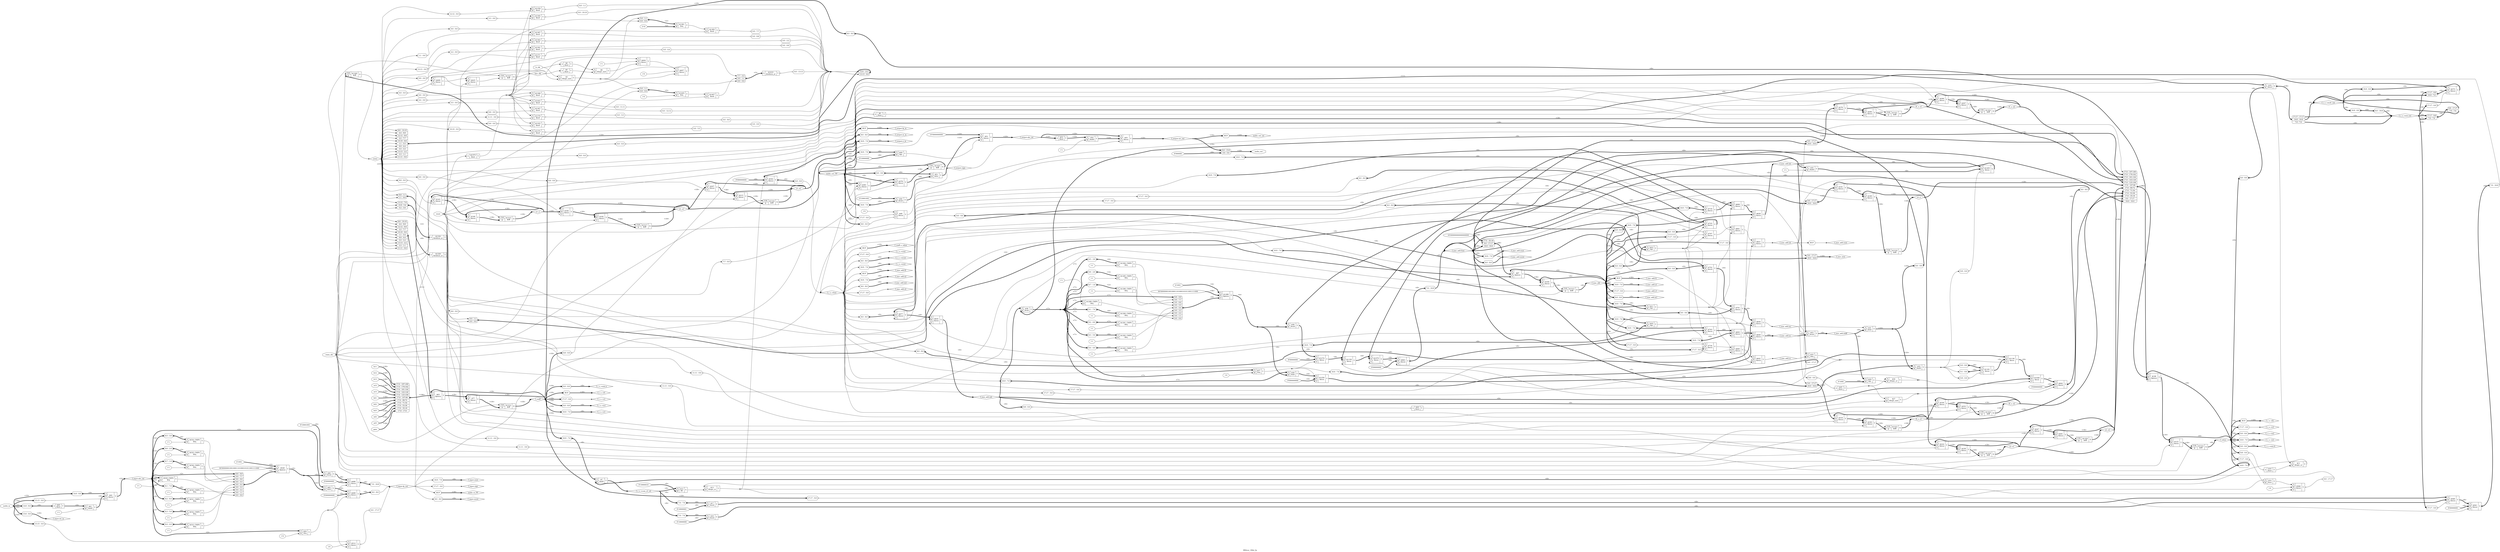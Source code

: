 digraph "IIR4sos_18bit_fp" {
label="IIR4sos_18bit_fp";
rankdir="LR";
remincross=true;
n2 [ shape=octagon, label="audio_out", color="black", fontcolor="black" ];
n3 [ shape=octagon, label="audio_in", color="black", fontcolor="black" ];
n4 [ shape=octagon, label="b11", color="black", fontcolor="black" ];
n5 [ shape=octagon, label="b12", color="black", fontcolor="black" ];
n6 [ shape=octagon, label="b13", color="black", fontcolor="black" ];
n7 [ shape=octagon, label="a12", color="black", fontcolor="black" ];
n8 [ shape=octagon, label="a13", color="black", fontcolor="black" ];
n9 [ shape=octagon, label="b21", color="black", fontcolor="black" ];
n10 [ shape=octagon, label="b22", color="black", fontcolor="black" ];
n11 [ shape=octagon, label="b23", color="black", fontcolor="black" ];
n12 [ shape=octagon, label="a22", color="black", fontcolor="black" ];
n13 [ shape=octagon, label="a23", color="black", fontcolor="black" ];
n14 [ shape=octagon, label="gain", color="black", fontcolor="black" ];
n15 [ shape=octagon, label="state_clk", color="black", fontcolor="black" ];
n16 [ shape=octagon, label="lr_clk", color="black", fontcolor="black" ];
n17 [ shape=octagon, label="reset", color="black", fontcolor="black" ];
n18 [ shape=diamond, label="f_mac_new", color="black", fontcolor="black" ];
n19 [ shape=diamond, label="f_coeff_x_value", color="black", fontcolor="black" ];
n20 [ shape=diamond, label="f_coeff", color="black", fontcolor="black" ];
n21 [ shape=diamond, label="f_mac_old", color="black", fontcolor="black" ];
n22 [ shape=diamond, label="f_value", color="black", fontcolor="black" ];
n23 [ shape=diamond, label="x1_n", color="black", fontcolor="black" ];
n24 [ shape=diamond, label="x2_n", color="black", fontcolor="black" ];
n25 [ shape=diamond, label="x1_n1", color="black", fontcolor="black" ];
n26 [ shape=diamond, label="x1_n2", color="black", fontcolor="black" ];
n27 [ shape=diamond, label="x2_n1", color="black", fontcolor="black" ];
n28 [ shape=diamond, label="x2_n2", color="black", fontcolor="black" ];
n29 [ shape=diamond, label="f1_y_n1", color="black", fontcolor="black" ];
n30 [ shape=diamond, label="f1_y_n2", color="black", fontcolor="black" ];
n31 [ shape=diamond, label="f2_y_n1", color="black", fontcolor="black" ];
n32 [ shape=diamond, label="f2_y_n2", color="black", fontcolor="black" ];
n33 [ shape=diamond, label="audio_out_int", color="black", fontcolor="black" ];
n34 [ shape=diamond, label="audio_out_FP", color="black", fontcolor="black" ];
n35 [ shape=diamond, label="audio_in_FP", color="black", fontcolor="black" ];
n36 [ shape=diamond, label="f_c_x_v.f2", color="black", fontcolor="black" ];
n37 [ shape=diamond, label="last_clk", color="black", fontcolor="black" ];
n61 [ shape=diamond, label="f_c_x_v.fout", color="black", fontcolor="black" ];
n62 [ shape=diamond, label="f_c_x_v.sout", color="black", fontcolor="black" ];
n63 [ shape=diamond, label="f_c_x_v.mout", color="black", fontcolor="black" ];
n64 [ shape=diamond, label="f_c_x_v.eout", color="black", fontcolor="black" ];
n65 [ shape=diamond, label="f_c_x_v.s1", color="black", fontcolor="black" ];
n66 [ shape=diamond, label="f_c_x_v.s2", color="black", fontcolor="black" ];
n68 [ shape=diamond, label="f_c_x_v.m1", color="black", fontcolor="black" ];
n70 [ shape=diamond, label="f_c_x_v.m2", color="black", fontcolor="black" ];
n72 [ shape=diamond, label="f_c_x_v.e1", color="black", fontcolor="black" ];
n74 [ shape=diamond, label="f_c_x_v.e2", color="black", fontcolor="black" ];
n76 [ shape=diamond, label="f_c_x_v.sum_e1_e2", color="black", fontcolor="black" ];
n78 [ shape=diamond, label="f_c_x_v.mult_out", color="black", fontcolor="black" ];
n113 [ shape=diamond, label="f_input.mout", color="black", fontcolor="black" ];
n114 [ shape=diamond, label="f_input.eout", color="black", fontcolor="black" ];
n116 [ shape=diamond, label="f_mac_add.f1", color="black", fontcolor="black" ];
n117 [ shape=diamond, label="f_input.int_in", color="black", fontcolor="black" ];
n118 [ shape=diamond, label="f_output.abs_int", color="black", fontcolor="black" ];
n119 [ shape=diamond, label="f_input.fp_out", color="black", fontcolor="black" ];
n120 [ shape=diamond, label="f_c_x_v.mm.b", color="black", fontcolor="black" ];
n121 [ shape=diamond, label="f_input.abs_int", color="black", fontcolor="black" ];
n122 [ shape=diamond, label="f_input.sign", color="black", fontcolor="black" ];
n123 [ shape=diamond, label="f_c_x_v.mm.a", color="black", fontcolor="black" ];
n137 [ shape=diamond, label="state", color="black", fontcolor="black" ];
n144 [ shape=diamond, label="f_mac_add.ss", color="black", fontcolor="black" ];
n154 [ shape=diamond, label="f_mac_add.f2", color="black", fontcolor="black" ];
n155 [ shape=diamond, label="f_mac_add.sb", color="black", fontcolor="black" ];
n156 [ shape=diamond, label="f_mac_add.mb", color="black", fontcolor="black" ];
n159 [ shape=diamond, label="f_mac_add.e1", color="black", fontcolor="black" ];
n160 [ shape=diamond, label="f_mac_add.e2", color="black", fontcolor="black" ];
n162 [ shape=diamond, label="f_mac_add.m2", color="black", fontcolor="black" ];
n163 [ shape=diamond, label="f_c_x_v.mm.out", color="black", fontcolor="black" ];
n165 [ shape=diamond, label="f_mac_add.fout", color="black", fontcolor="black" ];
n166 [ shape=diamond, label="f_mac_add.sout", color="black", fontcolor="black" ];
n167 [ shape=diamond, label="f_mac_add.mout", color="black", fontcolor="black" ];
n168 [ shape=diamond, label="f_mac_add.eout", color="black", fontcolor="black" ];
n169 [ shape=diamond, label="f_mac_add.s1", color="black", fontcolor="black" ];
n170 [ shape=diamond, label="f_mac_add.s2", color="black", fontcolor="black" ];
n171 [ shape=diamond, label="f_mac_add.m1", color="black", fontcolor="black" ];
n175 [ shape=diamond, label="f_mac_add.ms", color="black", fontcolor="black" ];
n176 [ shape=diamond, label="f_mac_add.eb", color="black", fontcolor="black" ];
n177 [ shape=diamond, label="f_mac_add.ediff", color="black", fontcolor="black" ];
n178 [ shape=diamond, label="f_mac_add.es", color="black", fontcolor="black" ];
n180 [ shape=diamond, label="f_output.sign", color="black", fontcolor="black" ];
n181 [ shape=diamond, label="f_c_x_v.f1", color="black", fontcolor="black" ];
n182 [ shape=diamond, label="f_output.int_out", color="black", fontcolor="black" ];
n183 [ shape=diamond, label="f_output.fp_in", color="black", fontcolor="black" ];
n184 [ shape=diamond, label="f_output.m_in", color="black", fontcolor="black" ];
n185 [ shape=diamond, label="f_output.e_in", color="black", fontcolor="black" ];
c206 [ shape=record, label="{{<p203> A|<p204> B}|$1407\n$and|{<p205> Y}}" ];
x0 [ shape=record, style=rounded, label="<s0> 0:0 - 0:0 " ];
x0:e -> c206:p204:w [arrowhead=odiamond, arrowtail=odiamond, dir=both, color="black", label=""];
c207 [ shape=record, label="{{<p203> A|<p204> B}|$3\n$logic_and|{<p205> Y}}" ];
c208 [ shape=record, label="{{<p203> A}|$4\n$not|{<p205> Y}}" ];
c209 [ shape=record, label="{{<p203> A}|$5\n$not|{<p205> Y}}" ];
c210 [ shape=record, label="{{<p203> A|<p204> B}|$6\n$logic_and|{<p205> Y}}" ];
c211 [ shape=record, label="{{<p203> A}|$1410\n$reduce_or|{<p205> Y}}" ];
x1 [ shape=record, style=rounded, label="<s2> 7:7 - 2:2 |<s1> 0:0 - 1:1 |<s0> 0:0 - 0:0 " ];
x1:e -> c211:p203:w [arrowhead=odiamond, arrowtail=odiamond, dir=both, color="black", style="setlinewidth(3)", label="<3>"];
x2 [ shape=record, style=rounded, label="<s0> 0:0 - 13:13 " ];
c211:p205:e -> x2:w [arrowhead=odiamond, arrowtail=odiamond, dir=both, color="black", label=""];
c213 [ shape=record, label="{{<p203> A|<p204> B|<p212> S}|$63\n$pmux|{<p205> Y}}" ];
x3 [ shape=record, style=rounded, label="<s10> 17:0 - 197:180 |<s9> 17:0 - 179:162 |<s8> 17:0 - 161:144 |<s7> 17:0 - 143:126 |<s6> 17:0 - 125:108 |<s5> 17:0 - 107:90 |<s4> 17:0 - 89:72 |<s3> 17:0 - 71:54 |<s2> 17:0 - 53:36 |<s1> 17:0 - 35:18 |<s0> 17:0 - 17:0 " ];
x3:e -> c213:p204:w [arrowhead=odiamond, arrowtail=odiamond, dir=both, color="black", style="setlinewidth(3)", label="<198>"];
x4 [ shape=record, style=rounded, label="<s10> 8:8 - 10:10 |<s9> 4:4 - 9:9 |<s8> 12:12 - 8:8 |<s7> 2:2 - 7:7 |<s6> 10:10 - 6:6 |<s5> 1:1 - 5:5 |<s4> 9:9 - 4:4 |<s3> 5:5 - 3:3 |<s2> 13:13 - 2:2 |<s1> 3:3 - 1:1 |<s0> 11:11 - 0:0 " ];
x4:e -> c213:p212:w [arrowhead=odiamond, arrowtail=odiamond, dir=both, color="black", style="setlinewidth(3)", label="<11>"];
c214 [ shape=record, label="{{<p203> A|<p204> B|<p212> S}|$77\n$mux|{<p205> Y}}" ];
v6 [ label="18'000000000000000000" ];
c215 [ shape=record, label="{{<p203> A|<p204> B|<p212> S}|$87\n$pmux|{<p205> Y}}" ];
x5 [ shape=record, style=rounded, label="<s2> 17:0 - 35:18 |<s1> 0:0 - 17:17 |<s0> 16:0 - 16:0 " ];
x5:e -> c215:p204:w [arrowhead=odiamond, arrowtail=odiamond, dir=both, color="black", style="setlinewidth(3)", label="<36>"];
x7 [ shape=record, style=rounded, label="<s1> 0:0 - 1:1 |<s0> 0:0 - 0:0 " ];
x7:e -> c215:p212:w [arrowhead=odiamond, arrowtail=odiamond, dir=both, color="black", style="setlinewidth(3)", label="<2>"];
c216 [ shape=record, label="{{<p203> A|<p204> B|<p212> S}|$100\n$mux|{<p205> Y}}" ];
c217 [ shape=record, label="{{<p203> A|<p204> B|<p212> S}|$109\n$pmux|{<p205> Y}}" ];
x8 [ shape=record, style=rounded, label="<s11> 17:0 - 197:180 |<s10> 17:0 - 179:162 |<s9> 17:0 - 161:144 |<s8> 17:0 - 143:126 |<s7> 17:0 - 125:108 |<s6> 17:0 - 107:90 |<s5> 17:0 - 89:72 |<s4> 17:0 - 71:54 |<s3> 17:0 - 53:36 |<s2> 17:0 - 35:18 |<s1> 0:0 - 17:17 |<s0> 16:0 - 16:0 " ];
x8:e -> c217:p204:w [arrowhead=odiamond, arrowtail=odiamond, dir=both, color="black", style="setlinewidth(3)", label="<198>"];
x9 [ shape=record, style=rounded, label="<s10> 8:8 - 10:10 |<s9> 4:4 - 9:9 |<s8> 12:12 - 8:8 |<s7> 2:2 - 7:7 |<s6> 10:10 - 6:6 |<s5> 1:1 - 5:5 |<s4> 9:9 - 4:4 |<s3> 5:5 - 3:3 |<s2> 13:13 - 2:2 |<s1> 3:3 - 1:1 |<s0> 11:11 - 0:0 " ];
x9:e -> c217:p212:w [arrowhead=odiamond, arrowtail=odiamond, dir=both, color="black", style="setlinewidth(3)", label="<11>"];
c218 [ shape=record, label="{{<p203> A|<p204> B|<p212> S}|$123\n$mux|{<p205> Y}}" ];
c219 [ shape=record, label="{{<p203> A|<p204> B|<p212> S}|$143\n$mux|{<p205> Y}}" ];
x10 [ shape=record, style=rounded, label="<s0> 8:8 - 0:0 " ];
x10:e -> c219:p212:w [arrowhead=odiamond, arrowtail=odiamond, dir=both, color="black", label=""];
c220 [ shape=record, label="{{<p203> A|<p204> B|<p212> S}|$146\n$mux|{<p205> Y}}" ];
c221 [ shape=record, label="{{<p203> A|<p204> B|<p212> S}|$161\n$mux|{<p205> Y}}" ];
x11 [ shape=record, style=rounded, label="<s1> 0:0 - 17:17 |<s0> 16:0 - 16:0 " ];
x11:e -> c221:p204:w [arrowhead=odiamond, arrowtail=odiamond, dir=both, color="black", style="setlinewidth(3)", label="<18>"];
x12 [ shape=record, style=rounded, label="<s0> 6:6 - 0:0 " ];
x12:e -> c221:p212:w [arrowhead=odiamond, arrowtail=odiamond, dir=both, color="black", label=""];
c222 [ shape=record, label="{{<p203> A|<p204> B|<p212> S}|$169\n$mux|{<p205> Y}}" ];
c223 [ shape=record, label="{{<p203> A|<p204> B|<p212> S}|$184\n$mux|{<p205> Y}}" ];
x13 [ shape=record, style=rounded, label="<s0> 6:6 - 0:0 " ];
x13:e -> c223:p212:w [arrowhead=odiamond, arrowtail=odiamond, dir=both, color="black", label=""];
c224 [ shape=record, label="{{<p203> A|<p204> B|<p212> S}|$192\n$mux|{<p205> Y}}" ];
c225 [ shape=record, label="{{<p203> A|<p204> B|<p212> S}|$207\n$mux|{<p205> Y}}" ];
x14 [ shape=record, style=rounded, label="<s0> 6:6 - 0:0 " ];
x14:e -> c225:p212:w [arrowhead=odiamond, arrowtail=odiamond, dir=both, color="black", label=""];
c226 [ shape=record, label="{{<p203> A|<p204> B|<p212> S}|$215\n$mux|{<p205> Y}}" ];
c227 [ shape=record, label="{{<p203> A|<p204> B|<p212> S}|$224\n$mux|{<p205> Y}}" ];
x15 [ shape=record, style=rounded, label="<s0> 11:11 - 0:0 " ];
x15:e -> c227:p212:w [arrowhead=odiamond, arrowtail=odiamond, dir=both, color="black", label=""];
c228 [ shape=record, label="{{<p203> A|<p204> B|<p212> S}|$238\n$mux|{<p205> Y}}" ];
c229 [ shape=record, label="{{<p203> A|<p204> B|<p212> S}|$247\n$mux|{<p205> Y}}" ];
x16 [ shape=record, style=rounded, label="<s0> 11:11 - 0:0 " ];
x16:e -> c229:p212:w [arrowhead=odiamond, arrowtail=odiamond, dir=both, color="black", label=""];
c230 [ shape=record, label="{{<p203> A|<p204> B|<p212> S}|$261\n$mux|{<p205> Y}}" ];
c231 [ shape=record, label="{{<p203> A|<p204> B|<p212> S}|$276\n$mux|{<p205> Y}}" ];
x17 [ shape=record, style=rounded, label="<s1> 0:0 - 17:17 |<s0> 16:0 - 16:0 " ];
x17:e -> c231:p204:w [arrowhead=odiamond, arrowtail=odiamond, dir=both, color="black", style="setlinewidth(3)", label="<18>"];
x18 [ shape=record, style=rounded, label="<s0> 6:6 - 0:0 " ];
x18:e -> c231:p212:w [arrowhead=odiamond, arrowtail=odiamond, dir=both, color="black", label=""];
c232 [ shape=record, label="{{<p203> A|<p204> B|<p212> S}|$284\n$mux|{<p205> Y}}" ];
c233 [ shape=record, label="{{<p203> A|<p204> B|<p212> S}|$299\n$mux|{<p205> Y}}" ];
x19 [ shape=record, style=rounded, label="<s0> 6:6 - 0:0 " ];
x19:e -> c233:p212:w [arrowhead=odiamond, arrowtail=odiamond, dir=both, color="black", label=""];
c234 [ shape=record, label="{{<p203> A|<p204> B|<p212> S}|$307\n$mux|{<p205> Y}}" ];
c235 [ shape=record, label="{{<p203> A|<p204> B|<p212> S}|$316\n$mux|{<p205> Y}}" ];
x20 [ shape=record, style=rounded, label="<s1> 0:0 - 17:17 |<s0> 16:0 - 16:0 " ];
x20:e -> c235:p204:w [arrowhead=odiamond, arrowtail=odiamond, dir=both, color="black", style="setlinewidth(3)", label="<18>"];
x21 [ shape=record, style=rounded, label="<s0> 11:11 - 0:0 " ];
x21:e -> c235:p212:w [arrowhead=odiamond, arrowtail=odiamond, dir=both, color="black", label=""];
c236 [ shape=record, label="{{<p203> A|<p204> B|<p212> S}|$330\n$mux|{<p205> Y}}" ];
c237 [ shape=record, label="{{<p203> A|<p204> B|<p212> S}|$339\n$mux|{<p205> Y}}" ];
x22 [ shape=record, style=rounded, label="<s0> 11:11 - 0:0 " ];
x22:e -> c237:p212:w [arrowhead=odiamond, arrowtail=odiamond, dir=both, color="black", label=""];
c238 [ shape=record, label="{{<p203> A|<p204> B|<p212> S}|$353\n$mux|{<p205> Y}}" ];
c239 [ shape=record, label="{{<p203> A|<p204> B|<p212> S}|$361\n$mux|{<p205> Y}}" ];
x23 [ shape=record, style=rounded, label="<s0> 7:7 - 0:0 " ];
x23:e -> c239:p212:w [arrowhead=odiamond, arrowtail=odiamond, dir=both, color="black", label=""];
c240 [ shape=record, label="{{<p203> A|<p204> B|<p212> S}|$376\n$mux|{<p205> Y}}" ];
c241 [ shape=record, label="{{<p203> A|<p204> B}|$7\n$add|{<p205> Y}}" ];
x24 [ shape=record, style=rounded, label="<s0> 16:9 - 7:0 " ];
x24:e -> c241:p203:w [arrowhead=odiamond, arrowtail=odiamond, dir=both, color="black", style="setlinewidth(3)", label="<8>"];
x25 [ shape=record, style=rounded, label="<s0> 16:9 - 7:0 " ];
x25:e -> c241:p204:w [arrowhead=odiamond, arrowtail=odiamond, dir=both, color="black", style="setlinewidth(3)", label="<8>"];
v26 [ label="1'1" ];
c242 [ shape=record, label="{{<p203> A|<p204> B|<p212> S}|$404\n$mux|{<p205> Y}}" ];
v27 [ label="1'0" ];
c243 [ shape=record, label="{{<p203> A|<p204> B|<p212> S}|$407\n$mux|{<p205> Y}}" ];
c244 [ shape=record, label="{{<p203> A|<p204> B|<p212> S}|$409\n$mux|{<p205> Y}}" ];
x28 [ shape=record, style=rounded, label="<s0> 0:0 - 0:0 " ];
x28:e -> c244:p212:w [arrowhead=odiamond, arrowtail=odiamond, dir=both, color="black", label=""];
c245 [ shape=record, label="{{<p203> A|<p204> B|<p212> S}|$425\n$mux|{<p205> Y}}" ];
v29 [ label="8'10000010" ];
c246 [ shape=record, label="{{<p203> A|<p204> B}|$12\n$lt|{<p205> Y}}" ];
c247 [ shape=record, label="{{<p203> A}|$9\n$not|{<p205> Y}}" ];
x30 [ shape=record, style=rounded, label="<s0> 8:8 - 0:0 " ];
x30:e -> c247:p203:w [arrowhead=odiamond, arrowtail=odiamond, dir=both, color="black", label=""];
c248 [ shape=record, label="{{<p203> A}|$10\n$not|{<p205> Y}}" ];
x31 [ shape=record, style=rounded, label="<s0> 8:8 - 0:0 " ];
x31:e -> c248:p203:w [arrowhead=odiamond, arrowtail=odiamond, dir=both, color="black", label=""];
c249 [ shape=record, label="{{<p203> A|<p204> B}|$14\n$xor|{<p205> Y}}" ];
x32 [ shape=record, style=rounded, label="<s0> 17:17 - 0:0 " ];
x32:e -> c249:p203:w [arrowhead=odiamond, arrowtail=odiamond, dir=both, color="black", label=""];
x33 [ shape=record, style=rounded, label="<s0> 17:17 - 0:0 " ];
x33:e -> c249:p204:w [arrowhead=odiamond, arrowtail=odiamond, dir=both, color="black", label=""];
c250 [ shape=record, label="{{<p203> A|<p204> B}|$11\n$logic_or|{<p205> Y}}" ];
v35 [ label="8'10000000" ];
c251 [ shape=record, label="{{<p203> A|<p204> B}|$16\n$sub|{<p205> Y}}" ];
x34 [ shape=record, style=rounded, label="<s0> 7:0 - 7:0 " ];
x34:e -> c251:p203:w [arrowhead=odiamond, arrowtail=odiamond, dir=both, color="black", style="setlinewidth(3)", label="<8>"];
c252 [ shape=record, label="{{<p203> A|<p204> B}|$13\n$logic_or|{<p205> Y}}" ];
v37 [ label="8'10000001" ];
c253 [ shape=record, label="{{<p203> A|<p204> B}|$17\n$sub|{<p205> Y}}" ];
x36 [ shape=record, style=rounded, label="<s0> 7:0 - 7:0 " ];
x36:e -> c253:p203:w [arrowhead=odiamond, arrowtail=odiamond, dir=both, color="black", style="setlinewidth(3)", label="<8>"];
v38 [ label="9'000000000" ];
c254 [ shape=record, label="{{<p203> A|<p204> B|<p212> S}|$556\n$mux|{<p205> Y}}" ];
x39 [ shape=record, style=rounded, label="<s0> 8:0 - 8:0 " ];
c254:p205:e -> x39:w [arrowhead=odiamond, arrowtail=odiamond, dir=both, color="black", style="setlinewidth(3)", label="<9>"];
c255 [ shape=record, label="{{<p203> A|<p204> B}|$18\n$mul|{<p205> Y}}" ];
x40 [ shape=record, style=rounded, label="<s0> 8:0 - 8:0 " ];
x40:e -> c255:p203:w [arrowhead=odiamond, arrowtail=odiamond, dir=both, color="black", style="setlinewidth(3)", label="<9>"];
x41 [ shape=record, style=rounded, label="<s0> 8:0 - 8:0 " ];
x41:e -> c255:p204:w [arrowhead=odiamond, arrowtail=odiamond, dir=both, color="black", style="setlinewidth(3)", label="<9>"];
x42 [ shape=record, style=rounded, label="<s2> 17:17 - 17:17 |<s1> 16:8 - 16:8 |<s0> 7:0 - 7:0 " ];
c255:p205:e -> x42:w [arrowhead=odiamond, arrowtail=odiamond, dir=both, color="black", style="setlinewidth(3)", label="<18>"];
v44 [ label="1'1" ];
c256 [ shape=record, label="{{<p203> A|<p204> B}|$1293_CMP0\n$eq|{<p205> Y}}" ];
x43 [ shape=record, style=rounded, label="<s0> 8:4 - 4:0 " ];
x43:e -> c256:p203:w [arrowhead=odiamond, arrowtail=odiamond, dir=both, color="black", style="setlinewidth(3)", label="<5>"];
v46 [ label="1'1" ];
c257 [ shape=record, label="{{<p203> A|<p204> B}|$1294_CMP0\n$eq|{<p205> Y}}" ];
x45 [ shape=record, style=rounded, label="<s0> 8:5 - 3:0 " ];
x45:e -> c257:p203:w [arrowhead=odiamond, arrowtail=odiamond, dir=both, color="black", style="setlinewidth(3)", label="<4>"];
v48 [ label="1'1" ];
c258 [ shape=record, label="{{<p203> A|<p204> B}|$1296_CMP0\n$eq|{<p205> Y}}" ];
x47 [ shape=record, style=rounded, label="<s0> 8:7 - 1:0 " ];
x47:e -> c258:p203:w [arrowhead=odiamond, arrowtail=odiamond, dir=both, color="black", style="setlinewidth(3)", label="<2>"];
v50 [ label="1'1" ];
c259 [ shape=record, label="{{<p203> A|<p204> B}|$1295_CMP0\n$eq|{<p205> Y}}" ];
x49 [ shape=record, style=rounded, label="<s0> 8:6 - 2:0 " ];
x49:e -> c259:p203:w [arrowhead=odiamond, arrowtail=odiamond, dir=both, color="black", style="setlinewidth(3)", label="<3>"];
v52 [ label="1'1" ];
c260 [ shape=record, label="{{<p203> A|<p204> B}|$1292_CMP0\n$eq|{<p205> Y}}" ];
x51 [ shape=record, style=rounded, label="<s0> 8:3 - 5:0 " ];
x51:e -> c260:p203:w [arrowhead=odiamond, arrowtail=odiamond, dir=both, color="black", style="setlinewidth(3)", label="<6>"];
v53 [ label="4'1001" ];
v54 [ label="36'000000010010001101000101011001111000" ];
c261 [ shape=record, label="{{<p203> A|<p204> B|<p212> S}|$1288\n$pmux|{<p205> Y}}" ];
x55 [ shape=record, style=rounded, label="<s8> 8:8 - 8:8 |<s7> 0:0 - 7:7 |<s6> 0:0 - 6:6 |<s5> 0:0 - 5:5 |<s4> 0:0 - 4:4 |<s3> 0:0 - 3:3 |<s2> 0:0 - 2:2 |<s1> 0:0 - 1:1 |<s0> 0:0 - 0:0 " ];
x55:e -> c261:p212:w [arrowhead=odiamond, arrowtail=odiamond, dir=both, color="black", style="setlinewidth(3)", label="<9>"];
v57 [ label="1'1" ];
c262 [ shape=record, label="{{<p203> A|<p204> B}|$1290_CMP0\n$eq|{<p205> Y}}" ];
x56 [ shape=record, style=rounded, label="<s0> 8:1 - 7:0 " ];
x56:e -> c262:p203:w [arrowhead=odiamond, arrowtail=odiamond, dir=both, color="black", style="setlinewidth(3)", label="<8>"];
v58 [ label="1'1" ];
c263 [ shape=record, label="{{<p203> A|<p204> B}|$1289_CMP0\n$eq|{<p205> Y}}" ];
c264 [ shape=record, label="{{<p203> A|<p204> B|<p212> S}|$677\n$mux|{<p205> Y}}" ];
x59 [ shape=record, style=rounded, label="<s0> 8:0 - 8:0 " ];
x59:e -> c264:p204:w [arrowhead=odiamond, arrowtail=odiamond, dir=both, color="black", style="setlinewidth(3)", label="<9>"];
c265 [ shape=record, label="{{<p203> A}|$1373\n$not|{<p205> Y}}" ];
c266 [ shape=record, label="{{<p203> A|<p204> B|<p212> S}|$635\n$mux|{<p205> Y}}" ];
x60 [ shape=record, style=rounded, label="<s0> 8:0 - 8:0 " ];
x60:e -> c266:p204:w [arrowhead=odiamond, arrowtail=odiamond, dir=both, color="black", style="setlinewidth(3)", label="<9>"];
c267 [ shape=record, label="{{<p203> A|<p204> B|<p212> S}|$628\n$mux|{<p205> Y}}" ];
x61 [ shape=record, style=rounded, label="<s0> 16:9 - 7:0 " ];
x61:e -> c267:p204:w [arrowhead=odiamond, arrowtail=odiamond, dir=both, color="black", style="setlinewidth(3)", label="<8>"];
c268 [ shape=record, label="{{<p203> A|<p204> B}|$38\n$sub|{<p205> Y}}" ];
v62 [ label="1'0" ];
c269 [ shape=record, label="{{<p203> A|<p204> B}|$37\n$eq|{<p205> Y}}" ];
c270 [ shape=record, label="{{<p203> A|<p204> B|<p212> S}|$656\n$mux|{<p205> Y}}" ];
x63 [ shape=record, style=rounded, label="<s0> 8:0 - 8:0 " ];
x63:e -> c270:p204:w [arrowhead=odiamond, arrowtail=odiamond, dir=both, color="black", style="setlinewidth(3)", label="<9>"];
c271 [ shape=record, label="{{<p203> A|<p204> B|<p212> S}|$649\n$mux|{<p205> Y}}" ];
x64 [ shape=record, style=rounded, label="<s0> 16:9 - 7:0 " ];
x64:e -> c271:p204:w [arrowhead=odiamond, arrowtail=odiamond, dir=both, color="black", style="setlinewidth(3)", label="<8>"];
c272 [ shape=record, label="{{<p203> A|<p204> B}|$36\n$sub|{<p205> Y}}" ];
x65 [ shape=record, style=rounded, label="<s0> 8:0 - 8:0 " ];
x65:e -> c272:p204:w [arrowhead=odiamond, arrowtail=odiamond, dir=both, color="black", style="setlinewidth(3)", label="<9>"];
c273 [ shape=record, label="{{<p203> A|<p204> B|<p212> S}|$621\n$mux|{<p205> Y}}" ];
x66 [ shape=record, style=rounded, label="<s0> 17:17 - 0:0 " ];
x66:e -> c273:p204:w [arrowhead=odiamond, arrowtail=odiamond, dir=both, color="black", label=""];
c274 [ shape=record, label="{{<p203> A|<p204> B|<p212> S}|$661\n$mux|{<p205> Y}}" ];
x67 [ shape=record, style=rounded, label="<s0> 17:17 - 0:0 " ];
x67:e -> c274:p204:w [arrowhead=odiamond, arrowtail=odiamond, dir=both, color="black", label=""];
c275 [ shape=record, label="{{<p203> A|<p204> B}|$31\n$shr|{<p205> Y}}" ];
c276 [ shape=record, label="{{<p203> A|<p204> B}|$32\n$eq|{<p205> Y}}" ];
c280 [ shape=record, label="{{<p277> CLK|<p278> D}|$1349\n$dff|{<p279> Q}}" ];
x68 [ shape=record, style=rounded, label="<s1> 12:0 - 13:1 |<s0> 13:13 - 0:0 " ];
x68:e -> c280:p278:w [arrowhead=odiamond, arrowtail=odiamond, dir=both, color="black", style="setlinewidth(3)", label="<14>"];
c281 [ shape=record, label="{{<p203> A|<p204> B}|$30\n$logic_or|{<p205> Y}}" ];
c282 [ shape=record, label="{{<p203> A|<p204> B|<p212> S}|$669\n$mux|{<p205> Y}}" ];
x69 [ shape=record, style=rounded, label="<s0> 16:9 - 7:0 " ];
x69:e -> c282:p204:w [arrowhead=odiamond, arrowtail=odiamond, dir=both, color="black", style="setlinewidth(3)", label="<8>"];
v70 [ label="4'1000" ];
c283 [ shape=record, label="{{<p203> A|<p204> B}|$29\n$gt|{<p205> Y}}" ];
v71 [ label="8'00000000" ];
c284 [ shape=record, label="{{<p203> A|<p204> B|<p212> S}|$561\n$mux|{<p205> Y}}" ];
x72 [ shape=record, style=rounded, label="<s0> 7:0 - 16:9 " ];
c284:p205:e -> x72:w [arrowhead=odiamond, arrowtail=odiamond, dir=both, color="black", style="setlinewidth(3)", label="<8>"];
v73 [ label="1'0" ];
c285 [ shape=record, label="{{<p203> A|<p204> B|<p212> S}|$566\n$mux|{<p205> Y}}" ];
x74 [ shape=record, style=rounded, label="<s0> 0:0 - 17:17 " ];
c285:p205:e -> x74:w [arrowhead=odiamond, arrowtail=odiamond, dir=both, color="black", label=""];
c286 [ shape=record, label="{{<p203> A|<p204> B|<p212> S}|$569\n$mux|{<p205> Y}}" ];
x75 [ shape=record, style=rounded, label="<s0> 17:17 - 0:0 " ];
x75:e -> c286:p212:w [arrowhead=odiamond, arrowtail=odiamond, dir=both, color="black", label=""];
c287 [ shape=record, label="{{<p203> A|<p204> B|<p212> S}|$575\n$mux|{<p205> Y}}" ];
x76 [ shape=record, style=rounded, label="<s0> 16:8 - 8:0 " ];
x76:e -> c287:p203:w [arrowhead=odiamond, arrowtail=odiamond, dir=both, color="black", style="setlinewidth(3)", label="<9>"];
x77 [ shape=record, style=rounded, label="<s1> 17:17 - 8:8 |<s0> 16:9 - 7:0 " ];
x77:e -> c287:p204:w [arrowhead=odiamond, arrowtail=odiamond, dir=both, color="black", style="setlinewidth(3)", label="<9>"];
x78 [ shape=record, style=rounded, label="<s0> 17:17 - 0:0 " ];
x78:e -> c287:p212:w [arrowhead=odiamond, arrowtail=odiamond, dir=both, color="black", label=""];
c288 [ shape=record, label="{{<p203> A|<p204> B}|$1355\n$and|{<p205> Y}}" ];
x79 [ shape=record, style=rounded, label="<s0> 6:6 - 0:0 " ];
x79:e -> c288:p204:w [arrowhead=odiamond, arrowtail=odiamond, dir=both, color="black", label=""];
x80 [ shape=record, style=rounded, label="<s0> 0:0 - 0:0 " ];
c288:p205:e -> x80:w [arrowhead=odiamond, arrowtail=odiamond, dir=both, color="black", label=""];
v81 [ label="1'1" ];
c289 [ shape=record, label="{{<p203> A|<p204> B}|$35\n$add|{<p205> Y}}" ];
c290 [ shape=record, label="{{<p203> A|<p204> B|<p212> S}|$642\n$mux|{<p205> Y}}" ];
x82 [ shape=record, style=rounded, label="<s0> 17:17 - 0:0 " ];
x82:e -> c290:p204:w [arrowhead=odiamond, arrowtail=odiamond, dir=both, color="black", label=""];
c291 [ shape=record, label="{{<p203> A|<p204> B}|$27\n$logic_and|{<p205> Y}}" ];
c292 [ shape=record, label="{{<p203> A|<p204> B|<p212> S}|$685\n$mux|{<p205> Y}}" ];
x83 [ shape=record, style=rounded, label="<s0> 17:17 - 0:0 " ];
x83:e -> c292:p204:w [arrowhead=odiamond, arrowtail=odiamond, dir=both, color="black", label=""];
c293 [ shape=record, label="{{<p203> A|<p204> B}|$39\n$shl|{<p205> Y}}" ];
c294 [ shape=record, label="{{<p203> A|<p204> B}|$33\n$add|{<p205> Y}}" ];
c295 [ shape=record, label="{{<p203> A|<p204> B}|$1363\n$and|{<p205> Y}}" ];
x84 [ shape=record, style=rounded, label="<s0> 13:13 - 0:0 " ];
x84:e -> c295:p204:w [arrowhead=odiamond, arrowtail=odiamond, dir=both, color="black", label=""];
x85 [ shape=record, style=rounded, label="<s0> 0:0 - 2:2 " ];
c295:p205:e -> x85:w [arrowhead=odiamond, arrowtail=odiamond, dir=both, color="black", label=""];
c296 [ shape=record, label="{{<p203> A}|$26\n$not|{<p205> Y}}" ];
x86 [ shape=record, style=rounded, label="<s0> 8:8 - 0:0 " ];
x86:e -> c296:p203:w [arrowhead=odiamond, arrowtail=odiamond, dir=both, color="black", label=""];
c297 [ shape=record, label="{{<p203> A}|$40\n$not|{<p205> Y}}" ];
x87 [ shape=record, style=rounded, label="<s0> 14:6 - 8:0 " ];
x87:e -> c297:p203:w [arrowhead=odiamond, arrowtail=odiamond, dir=both, color="black", style="setlinewidth(3)", label="<9>"];
v88 [ label="1'1" ];
c298 [ shape=record, label="{{<p203> A|<p204> B}|$41\n$add|{<p205> Y}}" ];
c299 [ shape=record, label="{{<p203> A|<p204> B|<p212> S}|$42\n$mux|{<p205> Y}}" ];
x89 [ shape=record, style=rounded, label="<s0> 14:6 - 8:0 " ];
x89:e -> c299:p203:w [arrowhead=odiamond, arrowtail=odiamond, dir=both, color="black", style="setlinewidth(3)", label="<9>"];
x90 [ shape=record, style=rounded, label="<s0> 15:15 - 0:0 " ];
x90:e -> c299:p212:w [arrowhead=odiamond, arrowtail=odiamond, dir=both, color="black", label=""];
v91 [ label="1'0" ];
c300 [ shape=record, label="{{<p203> A|<p204> B}|$44\n$eq|{<p205> Y}}" ];
c301 [ shape=record, label="{{<p203> A|<p204> B}|$45\n$shl|{<p205> Y}}" ];
v92 [ label="8'10001001" ];
c302 [ shape=record, label="{{<p203> A|<p204> B}|$46\n$sub|{<p205> Y}}" ];
v93 [ label="8'00000000" ];
c303 [ shape=record, label="{{<p203> A|<p204> B|<p212> S}|$486\n$mux|{<p205> Y}}" ];
x94 [ shape=record, style=rounded, label="<s0> 7:0 - 16:9 " ];
c303:p205:e -> x94:w [arrowhead=odiamond, arrowtail=odiamond, dir=both, color="black", style="setlinewidth(3)", label="<8>"];
v96 [ label="1'0" ];
c304 [ shape=record, label="{{<p203> A|<p204> B|<p212> S}|$512\n$mux|{<p205> Y}}" ];
x95 [ shape=record, style=rounded, label="<s0> 15:15 - 0:0 " ];
x95:e -> c304:p203:w [arrowhead=odiamond, arrowtail=odiamond, dir=both, color="black", label=""];
x97 [ shape=record, style=rounded, label="<s0> 0:0 - 17:17 " ];
c304:p205:e -> x97:w [arrowhead=odiamond, arrowtail=odiamond, dir=both, color="black", label=""];
c305 [ shape=record, label="{{<p203> A|<p204> B|<p212> S}|$1205\n$mux|{<p205> Y}}" ];
x98 [ shape=record, style=rounded, label="<s0> 9:9 - 0:0 " ];
x98:e -> c305:p212:w [arrowhead=odiamond, arrowtail=odiamond, dir=both, color="black", label=""];
v99 [ label="9'000000000" ];
c306 [ shape=record, label="{{<p203> A|<p204> B|<p212> S}|$499\n$mux|{<p205> Y}}" ];
x100 [ shape=record, style=rounded, label="<s0> 8:0 - 8:0 " ];
c306:p205:e -> x100:w [arrowhead=odiamond, arrowtail=odiamond, dir=both, color="black", style="setlinewidth(3)", label="<9>"];
c307 [ shape=record, label="{{<p203> A|<p204> B|<p212> S}|$1181\n$mux|{<p205> Y}}" ];
x101 [ shape=record, style=rounded, label="<s0> 8:0 - 8:0 " ];
x101:e -> c307:p203:w [arrowhead=odiamond, arrowtail=odiamond, dir=both, color="black", style="setlinewidth(3)", label="<9>"];
x102 [ shape=record, style=rounded, label="<s0> 9:1 - 8:0 " ];
x102:e -> c307:p204:w [arrowhead=odiamond, arrowtail=odiamond, dir=both, color="black", style="setlinewidth(3)", label="<9>"];
x103 [ shape=record, style=rounded, label="<s0> 9:9 - 0:0 " ];
x103:e -> c307:p212:w [arrowhead=odiamond, arrowtail=odiamond, dir=both, color="black", label=""];
v104 [ label="8'00000000" ];
c308 [ shape=record, label="{{<p203> A|<p204> B|<p212> S}|$1274\n$mux|{<p205> Y}}" ];
v105 [ label="1'1" ];
c309 [ shape=record, label="{{<p203> A|<p204> B}|$529_CMP0\n$eq|{<p205> Y}}" ];
c310 [ shape=record, label="{{<p203> A|<p204> B|<p212> S}|$1159\n$mux|{<p205> Y}}" ];
v106 [ label="9'000000000" ];
c311 [ shape=record, label="{{<p203> A|<p204> B|<p212> S}|$1250\n$mux|{<p205> Y}}" ];
c312 [ shape=record, label="{{<p203> A|<p204> B|<p212> S}|$1070\n$mux|{<p205> Y}}" ];
c313 [ shape=record, label="{{<p203> A|<p204> B|<p212> S}|$1136\n$mux|{<p205> Y}}" ];
c314 [ shape=record, label="{{<p203> A}|$1330\n$reduce_or|{<p205> Y}}" ];
x107 [ shape=record, style=rounded, label="<s1> 8:8 - 1:1 |<s0> 1:1 - 0:0 " ];
x107:e -> c314:p203:w [arrowhead=odiamond, arrowtail=odiamond, dir=both, color="black", style="setlinewidth(3)", label="<2>"];
c315 [ shape=record, label="{{<p203> A|<p204> B|<p212> S}|$752\n$mux|{<p205> Y}}" ];
x108 [ shape=record, style=rounded, label="<s0> 8:0 - 8:0 " ];
x108:e -> c315:p203:w [arrowhead=odiamond, arrowtail=odiamond, dir=both, color="black", style="setlinewidth(3)", label="<9>"];
x109 [ shape=record, style=rounded, label="<s0> 8:0 - 8:0 " ];
x109:e -> c315:p204:w [arrowhead=odiamond, arrowtail=odiamond, dir=both, color="black", style="setlinewidth(3)", label="<9>"];
v110 [ label="8'00000000" ];
c316 [ shape=record, label="{{<p203> A|<p204> B|<p212> S}|$963\n$mux|{<p205> Y}}" ];
x111 [ shape=record, style=rounded, label="<s0> 7:0 - 16:9 " ];
c316:p205:e -> x111:w [arrowhead=odiamond, arrowtail=odiamond, dir=both, color="black", style="setlinewidth(3)", label="<8>"];
c317 [ shape=record, label="{{<p203> A|<p204> B|<p212> S}|$743\n$mux|{<p205> Y}}" ];
x112 [ shape=record, style=rounded, label="<s0> 16:9 - 7:0 " ];
x112:e -> c317:p203:w [arrowhead=odiamond, arrowtail=odiamond, dir=both, color="black", style="setlinewidth(3)", label="<8>"];
x113 [ shape=record, style=rounded, label="<s0> 16:9 - 7:0 " ];
x113:e -> c317:p204:w [arrowhead=odiamond, arrowtail=odiamond, dir=both, color="black", style="setlinewidth(3)", label="<8>"];
c318 [ shape=record, label="{{<p203> A|<p204> B|<p212> S}|$1048\n$mux|{<p205> Y}}" ];
c319 [ shape=record, label="{{<p203> A|<p204> B|<p212> S}|$725\n$mux|{<p205> Y}}" ];
x114 [ shape=record, style=rounded, label="<s0> 8:0 - 8:0 " ];
x114:e -> c319:p203:w [arrowhead=odiamond, arrowtail=odiamond, dir=both, color="black", style="setlinewidth(3)", label="<9>"];
x115 [ shape=record, style=rounded, label="<s0> 8:0 - 8:0 " ];
x115:e -> c319:p204:w [arrowhead=odiamond, arrowtail=odiamond, dir=both, color="black", style="setlinewidth(3)", label="<9>"];
v116 [ label="9'000000000" ];
c320 [ shape=record, label="{{<p203> A|<p204> B|<p212> S}|$942\n$mux|{<p205> Y}}" ];
x117 [ shape=record, style=rounded, label="<s0> 8:0 - 8:0 " ];
c320:p205:e -> x117:w [arrowhead=odiamond, arrowtail=odiamond, dir=both, color="black", style="setlinewidth(3)", label="<9>"];
c321 [ shape=record, label="{{<p203> A}|$1328\n$reduce_or|{<p205> Y}}" ];
x118 [ shape=record, style=rounded, label="<s2> 13:12 - 7:6 |<s1> 10:9 - 5:4 |<s0> 5:2 - 3:0 " ];
x118:e -> c321:p203:w [arrowhead=odiamond, arrowtail=odiamond, dir=both, color="black", style="setlinewidth(3)", label="<8>"];
c322 [ shape=record, label="{{<p203> A|<p204> B|<p212> S}|$716\n$mux|{<p205> Y}}" ];
x119 [ shape=record, style=rounded, label="<s0> 16:9 - 7:0 " ];
x119:e -> c322:p203:w [arrowhead=odiamond, arrowtail=odiamond, dir=both, color="black", style="setlinewidth(3)", label="<8>"];
x120 [ shape=record, style=rounded, label="<s0> 16:9 - 7:0 " ];
x120:e -> c322:p204:w [arrowhead=odiamond, arrowtail=odiamond, dir=both, color="black", style="setlinewidth(3)", label="<8>"];
c323 [ shape=record, label="{{<p203> A|<p204> B|<p212> S}|$734\n$mux|{<p205> Y}}" ];
x121 [ shape=record, style=rounded, label="<s0> 17:17 - 0:0 " ];
x121:e -> c323:p203:w [arrowhead=odiamond, arrowtail=odiamond, dir=both, color="black", label=""];
x122 [ shape=record, style=rounded, label="<s0> 17:17 - 0:0 " ];
x122:e -> c323:p204:w [arrowhead=odiamond, arrowtail=odiamond, dir=both, color="black", label=""];
c324 [ shape=record, label="{{<p203> A|<p204> B|<p212> S}|$701\n$mux|{<p205> Y}}" ];
x123 [ shape=record, style=rounded, label="<s0> 8:0 - 8:0 " ];
x123:e -> c324:p204:w [arrowhead=odiamond, arrowtail=odiamond, dir=both, color="black", style="setlinewidth(3)", label="<9>"];
v125 [ label="1'1" ];
c325 [ shape=record, label="{{<p203> A|<p204> B}|$1291_CMP0\n$eq|{<p205> Y}}" ];
x124 [ shape=record, style=rounded, label="<s0> 8:2 - 6:0 " ];
x124:e -> c325:p203:w [arrowhead=odiamond, arrowtail=odiamond, dir=both, color="black", style="setlinewidth(3)", label="<7>"];
v126 [ label="4'1001" ];
v127 [ label="36'000000010010001101000101011001111000" ];
c326 [ shape=record, label="{{<p203> A|<p204> B|<p212> S}|$528\n$pmux|{<p205> Y}}" ];
x128 [ shape=record, style=rounded, label="<s8> 8:8 - 8:8 |<s7> 0:0 - 7:7 |<s6> 0:0 - 6:6 |<s5> 0:0 - 5:5 |<s4> 0:0 - 4:4 |<s3> 0:0 - 3:3 |<s2> 0:0 - 2:2 |<s1> 0:0 - 1:1 |<s0> 0:0 - 0:0 " ];
x128:e -> c326:p212:w [arrowhead=odiamond, arrowtail=odiamond, dir=both, color="black", style="setlinewidth(3)", label="<9>"];
c327 [ shape=record, label="{{<p203> A|<p204> B|<p212> S}|$693\n$mux|{<p205> Y}}" ];
x129 [ shape=record, style=rounded, label="<s0> 16:9 - 7:0 " ];
x129:e -> c327:p204:w [arrowhead=odiamond, arrowtail=odiamond, dir=both, color="black", style="setlinewidth(3)", label="<8>"];
v131 [ label="1'1" ];
c328 [ shape=record, label="{{<p203> A|<p204> B}|$530_CMP0\n$eq|{<p205> Y}}" ];
x130 [ shape=record, style=rounded, label="<s0> 8:1 - 7:0 " ];
x130:e -> c328:p203:w [arrowhead=odiamond, arrowtail=odiamond, dir=both, color="black", style="setlinewidth(3)", label="<8>"];
c329 [ shape=record, label="{{<p203> A|<p204> B|<p212> S}|$707\n$mux|{<p205> Y}}" ];
x132 [ shape=record, style=rounded, label="<s0> 17:17 - 0:0 " ];
x132:e -> c329:p203:w [arrowhead=odiamond, arrowtail=odiamond, dir=both, color="black", label=""];
x133 [ shape=record, style=rounded, label="<s0> 17:17 - 0:0 " ];
x133:e -> c329:p204:w [arrowhead=odiamond, arrowtail=odiamond, dir=both, color="black", label=""];
v135 [ label="1'1" ];
c330 [ shape=record, label="{{<p203> A|<p204> B}|$531_CMP0\n$eq|{<p205> Y}}" ];
x134 [ shape=record, style=rounded, label="<s0> 8:2 - 6:0 " ];
x134:e -> c330:p203:w [arrowhead=odiamond, arrowtail=odiamond, dir=both, color="black", style="setlinewidth(3)", label="<7>"];
v137 [ label="1'1" ];
c331 [ shape=record, label="{{<p203> A|<p204> B}|$532_CMP0\n$eq|{<p205> Y}}" ];
x136 [ shape=record, style=rounded, label="<s0> 8:3 - 5:0 " ];
x136:e -> c331:p203:w [arrowhead=odiamond, arrowtail=odiamond, dir=both, color="black", style="setlinewidth(3)", label="<6>"];
v139 [ label="1'1" ];
c332 [ shape=record, label="{{<p203> A|<p204> B}|$533_CMP0\n$eq|{<p205> Y}}" ];
x138 [ shape=record, style=rounded, label="<s0> 8:4 - 4:0 " ];
x138:e -> c332:p203:w [arrowhead=odiamond, arrowtail=odiamond, dir=both, color="black", style="setlinewidth(3)", label="<5>"];
v141 [ label="1'1" ];
c333 [ shape=record, label="{{<p203> A|<p204> B}|$534_CMP0\n$eq|{<p205> Y}}" ];
x140 [ shape=record, style=rounded, label="<s0> 8:5 - 3:0 " ];
x140:e -> c333:p203:w [arrowhead=odiamond, arrowtail=odiamond, dir=both, color="black", style="setlinewidth(3)", label="<4>"];
c334 [ shape=record, label="{{<p277> CLK|<p278> D}|$1312\n$dff|{<p279> Q}}" ];
c335 [ shape=record, label="{{<p277> CLK|<p278> D}|$1313\n$dff|{<p279> Q}}" ];
c336 [ shape=record, label="{{<p277> CLK|<p278> D}|$1314\n$dff|{<p279> Q}}" ];
c337 [ shape=record, label="{{<p277> CLK|<p278> D}|$1315\n$dff|{<p279> Q}}" ];
c338 [ shape=record, label="{{<p277> CLK|<p278> D}|$1316\n$dff|{<p279> Q}}" ];
c339 [ shape=record, label="{{<p277> CLK|<p278> D}|$1317\n$dff|{<p279> Q}}" ];
c340 [ shape=record, label="{{<p277> CLK|<p278> D}|$1318\n$dff|{<p279> Q}}" ];
c341 [ shape=record, label="{{<p277> CLK|<p278> D}|$1319\n$dff|{<p279> Q}}" ];
c342 [ shape=record, label="{{<p277> CLK|<p278> D}|$1320\n$dff|{<p279> Q}}" ];
c343 [ shape=record, label="{{<p277> CLK|<p278> D}|$1321\n$dff|{<p279> Q}}" ];
c344 [ shape=record, label="{{<p277> CLK|<p278> D}|$1322\n$dff|{<p279> Q}}" ];
c345 [ shape=record, label="{{<p277> CLK|<p278> D}|$1323\n$dff|{<p279> Q}}" ];
c346 [ shape=record, label="{{<p277> CLK|<p278> D}|$1324\n$dff|{<p279> Q}}" ];
c347 [ shape=record, label="{{<p277> CLK|<p278> D}|$1325\n$dff|{<p279> Q}}" ];
c348 [ shape=record, label="{{<p277> CLK|<p278> D}|$1327\n$dff|{<p279> Q}}" ];
c349 [ shape=record, label="{{<p203> A|<p204> B}|$1359\n$and|{<p205> Y}}" ];
x142 [ shape=record, style=rounded, label="<s0> 12:12 - 0:0 " ];
x142:e -> c349:p204:w [arrowhead=odiamond, arrowtail=odiamond, dir=both, color="black", label=""];
x143 [ shape=record, style=rounded, label="<s0> 0:0 - 1:1 " ];
c349:p205:e -> x143:w [arrowhead=odiamond, arrowtail=odiamond, dir=both, color="black", label=""];
v145 [ label="1'1" ];
c350 [ shape=record, label="{{<p203> A|<p204> B}|$535_CMP0\n$eq|{<p205> Y}}" ];
x144 [ shape=record, style=rounded, label="<s0> 8:6 - 2:0 " ];
x144:e -> c350:p203:w [arrowhead=odiamond, arrowtail=odiamond, dir=both, color="black", style="setlinewidth(3)", label="<3>"];
v147 [ label="1'1" ];
c351 [ shape=record, label="{{<p203> A|<p204> B}|$536_CMP0\n$eq|{<p205> Y}}" ];
x146 [ shape=record, style=rounded, label="<s0> 8:7 - 1:0 " ];
x146:e -> c351:p203:w [arrowhead=odiamond, arrowtail=odiamond, dir=both, color="black", style="setlinewidth(3)", label="<2>"];
c352 [ shape=record, label="{{<p203> A|<p204> B}|$1367\n$and|{<p205> Y}}" ];
x148 [ shape=record, style=rounded, label="<s0> 8:8 - 0:0 " ];
x148:e -> c352:p204:w [arrowhead=odiamond, arrowtail=odiamond, dir=both, color="black", label=""];
x149 [ shape=record, style=rounded, label="<s0> 0:0 - 3:3 " ];
c352:p205:e -> x149:w [arrowhead=odiamond, arrowtail=odiamond, dir=both, color="black", label=""];
c353 [ shape=record, label="{{<p203> A}|$25\n$not|{<p205> Y}}" ];
x150 [ shape=record, style=rounded, label="<s0> 8:8 - 0:0 " ];
x150:e -> c353:p203:w [arrowhead=odiamond, arrowtail=odiamond, dir=both, color="black", label=""];
c354 [ shape=record, label="{{<p203> A|<p204> B}|$1371\n$and|{<p205> Y}}" ];
x151 [ shape=record, style=rounded, label="<s0> 9:9 - 0:0 " ];
x151:e -> c354:p204:w [arrowhead=odiamond, arrowtail=odiamond, dir=both, color="black", label=""];
x152 [ shape=record, style=rounded, label="<s0> 0:0 - 4:4 " ];
c354:p205:e -> x152:w [arrowhead=odiamond, arrowtail=odiamond, dir=both, color="black", label=""];
v153 [ label="1'0" ];
c355 [ shape=record, label="{{<p203> A|<p204> B|<p212> S}|$48\n$mux|{<p205> Y}}" ];
x154 [ shape=record, style=rounded, label="<s0> 17:17 - 0:0 " ];
x154:e -> c355:p204:w [arrowhead=odiamond, arrowtail=odiamond, dir=both, color="black", label=""];
x155 [ shape=record, style=rounded, label="<s0> 8:8 - 0:0 " ];
x155:e -> c355:p212:w [arrowhead=odiamond, arrowtail=odiamond, dir=both, color="black", label=""];
c356 [ shape=record, label="{{<p203> A|<p204> B}|$1375\n$and|{<p205> Y}}" ];
x156 [ shape=record, style=rounded, label="<s0> 10:10 - 0:0 " ];
x156:e -> c356:p204:w [arrowhead=odiamond, arrowtail=odiamond, dir=both, color="black", label=""];
x157 [ shape=record, style=rounded, label="<s0> 0:0 - 5:5 " ];
c356:p205:e -> x157:w [arrowhead=odiamond, arrowtail=odiamond, dir=both, color="black", label=""];
c357 [ shape=record, label="{{<p203> A|<p204> B}|$23\n$sub|{<p205> Y}}" ];
v159 [ label="8'10000000" ];
c358 [ shape=record, label="{{<p203> A|<p204> B}|$49\n$gt|{<p205> Y}}" ];
x158 [ shape=record, style=rounded, label="<s0> 16:9 - 7:0 " ];
x158:e -> c358:p203:w [arrowhead=odiamond, arrowtail=odiamond, dir=both, color="black", style="setlinewidth(3)", label="<8>"];
c359 [ shape=record, label="{{<p203> A|<p204> B}|$1379\n$and|{<p205> Y}}" ];
x160 [ shape=record, style=rounded, label="<s0> 11:11 - 0:0 " ];
x160:e -> c359:p204:w [arrowhead=odiamond, arrowtail=odiamond, dir=both, color="black", label=""];
x161 [ shape=record, style=rounded, label="<s0> 0:0 - 6:6 " ];
c359:p205:e -> x161:w [arrowhead=odiamond, arrowtail=odiamond, dir=both, color="black", label=""];
v163 [ label="2'10" ];
c360 [ shape=record, label="{{<p203> A|<p204> B}|$1381\n$eq|{<p205> Y}}" ];
x162 [ shape=record, style=rounded, label="<s1> 0:0 - 1:1 |<s0> 0:0 - 0:0 " ];
x162:e -> c360:p203:w [arrowhead=odiamond, arrowtail=odiamond, dir=both, color="black", style="setlinewidth(3)", label="<2>"];
v164 [ label="8'10001001" ];
c361 [ shape=record, label="{{<p203> A|<p204> B}|$50\n$sub|{<p205> Y}}" ];
x165 [ shape=record, style=rounded, label="<s0> 16:9 - 7:0 " ];
x165:e -> c361:p204:w [arrowhead=odiamond, arrowtail=odiamond, dir=both, color="black", style="setlinewidth(3)", label="<8>"];
c362 [ shape=record, label="{{<p203> A|<p204> B}|$1383\n$and|{<p205> Y}}" ];
x166 [ shape=record, style=rounded, label="<s0> 0:0 - 0:0 " ];
x166:e -> c362:p204:w [arrowhead=odiamond, arrowtail=odiamond, dir=both, color="black", label=""];
x167 [ shape=record, style=rounded, label="<s0> 0:0 - 7:7 " ];
c362:p205:e -> x167:w [arrowhead=odiamond, arrowtail=odiamond, dir=both, color="black", label=""];
c363 [ shape=record, label="{{<p203> A|<p204> B}|$51\n$shr|{<p205> Y}}" ];
x168 [ shape=record, style=rounded, label="<s0> 8:0 - 8:0 " ];
x168:e -> c363:p203:w [arrowhead=odiamond, arrowtail=odiamond, dir=both, color="black", style="setlinewidth(3)", label="<9>"];
c364 [ shape=record, label="{{<p203> A|<p204> B}|$22\n$gt|{<p205> Y}}" ];
x169 [ shape=record, style=rounded, label="<s0> 8:0 - 8:0 " ];
x169:e -> c364:p203:w [arrowhead=odiamond, arrowtail=odiamond, dir=both, color="black", style="setlinewidth(3)", label="<9>"];
x170 [ shape=record, style=rounded, label="<s0> 8:0 - 8:0 " ];
x170:e -> c364:p204:w [arrowhead=odiamond, arrowtail=odiamond, dir=both, color="black", style="setlinewidth(3)", label="<9>"];
c365 [ shape=record, label="{{<p203> A|<p204> B}|$1387\n$and|{<p205> Y}}" ];
x171 [ shape=record, style=rounded, label="<s0> 1:1 - 0:0 " ];
x171:e -> c365:p204:w [arrowhead=odiamond, arrowtail=odiamond, dir=both, color="black", label=""];
x172 [ shape=record, style=rounded, label="<s0> 0:0 - 8:8 " ];
c365:p205:e -> x172:w [arrowhead=odiamond, arrowtail=odiamond, dir=both, color="black", label=""];
c366 [ shape=record, label="{{<p203> A|<p204> B}|$21\n$gt|{<p205> Y}}" ];
x173 [ shape=record, style=rounded, label="<s0> 16:9 - 7:0 " ];
x173:e -> c366:p203:w [arrowhead=odiamond, arrowtail=odiamond, dir=both, color="black", style="setlinewidth(3)", label="<8>"];
x174 [ shape=record, style=rounded, label="<s0> 16:9 - 7:0 " ];
x174:e -> c366:p204:w [arrowhead=odiamond, arrowtail=odiamond, dir=both, color="black", style="setlinewidth(3)", label="<8>"];
c367 [ shape=record, label="{{<p203> A|<p204> B}|$1391\n$and|{<p205> Y}}" ];
x175 [ shape=record, style=rounded, label="<s0> 2:2 - 0:0 " ];
x175:e -> c367:p204:w [arrowhead=odiamond, arrowtail=odiamond, dir=both, color="black", label=""];
x176 [ shape=record, style=rounded, label="<s0> 0:0 - 9:9 " ];
c367:p205:e -> x176:w [arrowhead=odiamond, arrowtail=odiamond, dir=both, color="black", label=""];
v177 [ label="10'0000000000" ];
c368 [ shape=record, label="{{<p203> A|<p204> B|<p212> S}|$52\n$mux|{<p205> Y}}" ];
c369 [ shape=record, label="{{<p203> A|<p204> B}|$20\n$gt|{<p205> Y}}" ];
x178 [ shape=record, style=rounded, label="<s0> 16:9 - 7:0 " ];
x178:e -> c369:p203:w [arrowhead=odiamond, arrowtail=odiamond, dir=both, color="black", style="setlinewidth(3)", label="<8>"];
x179 [ shape=record, style=rounded, label="<s0> 16:9 - 7:0 " ];
x179:e -> c369:p204:w [arrowhead=odiamond, arrowtail=odiamond, dir=both, color="black", style="setlinewidth(3)", label="<8>"];
c370 [ shape=record, label="{{<p203> A|<p204> B}|$1395\n$and|{<p205> Y}}" ];
x180 [ shape=record, style=rounded, label="<s0> 3:3 - 0:0 " ];
x180:e -> c370:p204:w [arrowhead=odiamond, arrowtail=odiamond, dir=both, color="black", label=""];
x181 [ shape=record, style=rounded, label="<s0> 0:0 - 10:10 " ];
c370:p205:e -> x181:w [arrowhead=odiamond, arrowtail=odiamond, dir=both, color="black", label=""];
c371 [ shape=record, label="{{<p203> A}|$53\n$not|{<p205> Y}}" ];
v182 [ label="1'1" ];
c372 [ shape=record, label="{{<p203> A|<p204> B}|$54\n$add|{<p205> Y}}" ];
c373 [ shape=record, label="{{<p203> A|<p204> B}|$1399\n$and|{<p205> Y}}" ];
x183 [ shape=record, style=rounded, label="<s0> 4:4 - 0:0 " ];
x183:e -> c373:p204:w [arrowhead=odiamond, arrowtail=odiamond, dir=both, color="black", label=""];
x184 [ shape=record, style=rounded, label="<s0> 0:0 - 11:11 " ];
c373:p205:e -> x184:w [arrowhead=odiamond, arrowtail=odiamond, dir=both, color="black", label=""];
c374 [ shape=record, label="{{<p203> A|<p204> B|<p212> S}|$55\n$mux|{<p205> Y}}" ];
c375 [ shape=record, label="{{<p203> A|<p204> B}|$1403\n$and|{<p205> Y}}" ];
x185 [ shape=record, style=rounded, label="<s0> 5:5 - 0:0 " ];
x185:e -> c375:p204:w [arrowhead=odiamond, arrowtail=odiamond, dir=both, color="black", label=""];
x186 [ shape=record, style=rounded, label="<s0> 0:0 - 12:12 " ];
c375:p205:e -> x186:w [arrowhead=odiamond, arrowtail=odiamond, dir=both, color="black", label=""];
v188 [ label="1'0" ];
c376 [ shape=record, label="{{<p203> A|<p204> B}|$1405\n$eq|{<p205> Y}}" ];
x187 [ shape=record, style=rounded, label="<s1> 0:0 - 1:1 |<s0> 0:0 - 0:0 " ];
x187:e -> c376:p203:w [arrowhead=odiamond, arrowtail=odiamond, dir=both, color="black", style="setlinewidth(3)", label="<2>"];
v190 [ label="6'000000" ];
x189 [ shape=record, style=rounded, label="<s1> 9:0 - 15:6 |<s0> 5:0 - 5:0 " ];
x191 [ shape=record, style=rounded, label="<s1> 0:0 - 17:17 |<s0> 16:0 - 16:0 " ];
x192 [shape=box, style=rounded, label="BUF"];
x193 [shape=box, style=rounded, label="BUF"];
x194 [shape=box, style=rounded, label="BUF"];
x195 [shape=box, style=rounded, label="BUF"];
x196 [ shape=record, style=rounded, label="<s0> 17:17 - 0:0 " ];
x197 [ shape=record, style=rounded, label="<s0> 8:0 - 8:0 " ];
x198 [ shape=record, style=rounded, label="<s0> 16:9 - 7:0 " ];
x199 [ shape=record, style=rounded, label="<s0> 17:17 - 0:0 " ];
x200 [ shape=record, style=rounded, label="<s0> 17:17 - 0:0 " ];
x201 [ shape=record, style=rounded, label="<s0> 8:0 - 8:0 " ];
x202 [ shape=record, style=rounded, label="<s0> 8:0 - 8:0 " ];
x203 [ shape=record, style=rounded, label="<s0> 16:9 - 7:0 " ];
x204 [ shape=record, style=rounded, label="<s0> 16:9 - 7:0 " ];
x205 [ shape=record, style=rounded, label="<s1> 17:17 - 8:8 |<s0> 7:0 - 7:0 " ];
x206 [ shape=record, style=rounded, label="<s1> 8:8 - 17:17 |<s0> 7:0 - 7:0 " ];
x205:e -> x206:w [arrowhead=odiamond, arrowtail=odiamond, dir=both, color="black", style="setlinewidth(3)", label="<9>"];
x207 [ shape=record, style=rounded, label="<s0> 8:0 - 8:0 " ];
x208 [ shape=record, style=rounded, label="<s0> 16:9 - 7:0 " ];
x209 [shape=box, style=rounded, label="BUF"];
x210 [ shape=record, style=rounded, label="<s0> 15:6 - 9:0 " ];
x211 [ shape=record, style=rounded, label="<s0> 8:0 - 8:0 " ];
x212 [ shape=record, style=rounded, label="<s0> 17:17 - 0:0 " ];
x213 [ shape=record, style=rounded, label="<s0> 8:0 - 8:0 " ];
x214 [shape=box, style=rounded, label="BUF"];
x215 [ shape=record, style=rounded, label="<s0> 16:9 - 7:0 " ];
x216 [ shape=record, style=rounded, label="<s0> 16:9 - 7:0 " ];
x217 [ shape=record, style=rounded, label="<s0> 8:0 - 8:0 " ];
x218 [ shape=record, style=rounded, label="<s0> 16:8 - 8:0 " ];
x219 [ shape=record, style=rounded, label="<s0> 8:0 - 16:8 " ];
x218:e -> x219:w [arrowhead=odiamond, arrowtail=odiamond, dir=both, color="black", style="setlinewidth(3)", label="<9>"];
x220 [ shape=record, style=rounded, label="<s0> 0:0 - 17:17 " ];
x221 [shape=box, style=rounded, label="BUF"];
x222 [ shape=record, style=rounded, label="<s0> 8:0 - 8:0 " ];
x223 [ shape=record, style=rounded, label="<s0> 16:9 - 7:0 " ];
x224 [ shape=record, style=rounded, label="<s0> 17:17 - 0:0 " ];
x225 [ shape=record, style=rounded, label="<s0> 17:17 - 0:0 " ];
x226 [ shape=record, style=rounded, label="<s0> 8:0 - 8:0 " ];
x227 [shape=box, style=rounded, label="BUF"];
x228 [shape=box, style=rounded, label="BUF"];
x229 [ shape=record, style=rounded, label="<s0> 8:0 - 8:0 " ];
x230 [ shape=record, style=rounded, label="<s0> 16:9 - 7:0 " ];
n10:e -> x3:s4:w [color="black", style="setlinewidth(3)", label="<18>"];
c237:p205:e -> c238:p203:w [color="black", style="setlinewidth(3)", label="<18>"];
c283:p205:e -> c281:p204:w [color="black", label=""];
c249:p205:e -> c285:p203:w [color="black", label=""];
c239:p205:e -> c240:p203:w [color="black", style="setlinewidth(3)", label="<18>"];
c287:p205:e -> c254:p203:w [color="black", style="setlinewidth(3)", label="<9>"];
c286:p205:e -> c284:p203:w [color="black", style="setlinewidth(3)", label="<8>"];
c315:p205:e -> c324:p203:w [color="black", style="setlinewidth(3)", label="<9>"];
c251:p205:e -> c286:p204:w [color="black", style="setlinewidth(3)", label="<8>"];
c253:p205:e -> c286:p203:w [color="black", style="setlinewidth(3)", label="<8>"];
c242:p205:e -> c243:p203:w [color="black", label=""];
n11:e -> x3:s3:w [color="black", style="setlinewidth(3)", label="<18>"];
c243:p205:e -> c244:p204:w [color="black", label=""];
c244:p205:e -> c245:p203:w [color="black", label=""];
c323:p205:e -> c292:p203:w [color="black", label=""];
x207:e -> n113:w [color="black", style="setlinewidth(3)", label="<9>"];
x208:e -> n114:w [color="black", style="setlinewidth(3)", label="<8>"];
n115 [ shape=point ];
c326:p205:e -> n115:w [color="black", style="setlinewidth(3)", label="<4>"];
n115:e -> c301:p204:w [color="black", style="setlinewidth(3)", label="<4>"];
n115:e -> c302:p204:w [color="black", style="setlinewidth(3)", label="<4>"];
x209:e:e -> n116:w [color="black", style="setlinewidth(3)", label="<18>"];
x210:e -> n117:w [color="black", style="setlinewidth(3)", label="<10>"];
c368:p205:e -> n118:w [color="black", style="setlinewidth(3)", label="<10>"];
n118:e -> c371:p203:w [color="black", style="setlinewidth(3)", label="<10>"];
n118:e -> c374:p203:w [color="black", style="setlinewidth(3)", label="<10>"];
x100:s0:e -> n119:w [color="black", label=""];
x94:s0:e -> n119:w [color="black", label=""];
x97:s0:e -> n119:w [color="black", label=""];
n119:e -> c219:p204:w [color="black", label=""];
n119:e -> x194:w:w [color="black", label=""];
n119:e -> x207:s0:w [color="black", label=""];
n119:e -> x208:s0:w [color="black", label=""];
n119:e -> x212:s0:w [color="black", label=""];
n119:e -> x8:s11:w [color="black", label=""];
n12:e -> x3:s2:w [color="black", style="setlinewidth(3)", label="<18>"];
x211:e -> n120:w [color="black", style="setlinewidth(3)", label="<9>"];
c299:p205:e -> n121:w [color="black", style="setlinewidth(3)", label="<2>"];
n121:e -> c300:p203:w [color="black", style="setlinewidth(3)", label="<2>"];
n121:e -> c301:p203:w [color="black", style="setlinewidth(3)", label="<2>"];
n121:e -> c309:p203:w [color="black", style="setlinewidth(3)", label="<2>"];
n121:e -> x128:s8:w [color="black", style="setlinewidth(3)", label="<2>"];
n121:e -> x130:s0:w [color="black", style="setlinewidth(3)", label="<2>"];
n121:e -> x134:s0:w [color="black", style="setlinewidth(3)", label="<2>"];
n121:e -> x136:s0:w [color="black", style="setlinewidth(3)", label="<2>"];
n121:e -> x138:s0:w [color="black", style="setlinewidth(3)", label="<2>"];
n121:e -> x140:s0:w [color="black", style="setlinewidth(3)", label="<2>"];
n121:e -> x144:s0:w [color="black", style="setlinewidth(3)", label="<2>"];
n121:e -> x146:s0:w [color="black", style="setlinewidth(3)", label="<2>"];
x212:e -> n122:w [color="black", label=""];
x213:e -> n123:w [color="black", style="setlinewidth(3)", label="<9>"];
c297:p205:e -> c298:p203:w [color="black", style="setlinewidth(3)", label="<9>"];
c298:p205:e -> c299:p204:w [color="black", style="setlinewidth(3)", label="<9>"];
n126 [ shape=point ];
c300:p205:e -> n126:w [color="black", label=""];
n126:e -> c303:p212:w [color="black", label=""];
n126:e -> c304:p212:w [color="black", label=""];
n126:e -> c306:p212:w [color="black", label=""];
c301:p205:e -> c306:p203:w [color="black", style="setlinewidth(3)", label="<9>"];
c282:p205:e -> c267:p203:w [color="black", style="setlinewidth(3)", label="<8>"];
n129 [ shape=point ];
c364:p205:e -> n129:w [color="black", label=""];
n129:e -> c315:p212:w [color="black", label=""];
n129:e -> c317:p212:w [color="black", label=""];
n129:e -> c319:p212:w [color="black", label=""];
n129:e -> c322:p212:w [color="black", label=""];
n129:e -> c323:p212:w [color="black", label=""];
n129:e -> c329:p212:w [color="black", label=""];
n13:e -> x3:s1:w [color="black", style="setlinewidth(3)", label="<18>"];
c329:p205:e -> c274:p203:w [color="black", label=""];
n131 [ shape=point ];
x143:s0:e -> n131:w [color="black", label=""];
x149:s0:e -> n131:w [color="black", label=""];
x152:s0:e -> n131:w [color="black", label=""];
x157:s0:e -> n131:w [color="black", label=""];
x161:s0:e -> n131:w [color="black", label=""];
x167:s0:e -> n131:w [color="black", label=""];
x172:s0:e -> n131:w [color="black", label=""];
x176:s0:e -> n131:w [color="black", label=""];
x181:s0:e -> n131:w [color="black", label=""];
x184:s0:e -> n131:w [color="black", label=""];
x186:s0:e -> n131:w [color="black", label=""];
x2:s0:e -> n131:w [color="black", label=""];
x80:s0:e -> n131:w [color="black", label=""];
x85:s0:e -> n131:w [color="black", label=""];
n131:e -> x68:s0:w [color="black", label=""];
n131:e -> x68:s1:w [color="black", label=""];
c327:p205:e -> c271:p203:w [color="black", style="setlinewidth(3)", label="<8>"];
c302:p205:e -> c303:p203:w [color="black", style="setlinewidth(3)", label="<8>"];
n134 [ shape=point ];
c275:p205:e -> n134:w [color="black", style="setlinewidth(3)", label="<10>"];
n134:e -> c294:p204:w [color="black", style="setlinewidth(3)", label="<10>"];
n134:e -> x65:s0:w [color="black", style="setlinewidth(3)", label="<10>"];
c319:p205:e -> c264:p203:w [color="black", style="setlinewidth(3)", label="<9>"];
c292:p205:e -> c290:p203:w [color="black", label=""];
c280:p279:e -> n137:w [color="black", label=""];
n137:e -> x0:s0:w [color="black", label=""];
n137:e -> x107:s0:w [color="black", label=""];
n137:e -> x107:s1:w [color="black", label=""];
n137:e -> x10:s0:w [color="black", label=""];
n137:e -> x118:s0:w [color="black", label=""];
n137:e -> x118:s1:w [color="black", label=""];
n137:e -> x118:s2:w [color="black", label=""];
n137:e -> x12:s0:w [color="black", label=""];
n137:e -> x13:s0:w [color="black", label=""];
n137:e -> x142:s0:w [color="black", label=""];
n137:e -> x148:s0:w [color="black", label=""];
n137:e -> x14:s0:w [color="black", label=""];
n137:e -> x151:s0:w [color="black", label=""];
n137:e -> x156:s0:w [color="black", label=""];
n137:e -> x15:s0:w [color="black", label=""];
n137:e -> x160:s0:w [color="black", label=""];
n137:e -> x166:s0:w [color="black", label=""];
n137:e -> x16:s0:w [color="black", label=""];
n137:e -> x171:s0:w [color="black", label=""];
n137:e -> x175:s0:w [color="black", label=""];
n137:e -> x180:s0:w [color="black", label=""];
n137:e -> x183:s0:w [color="black", label=""];
n137:e -> x185:s0:w [color="black", label=""];
n137:e -> x18:s0:w [color="black", label=""];
n137:e -> x19:s0:w [color="black", label=""];
n137:e -> x1:s2:w [color="black", label=""];
n137:e -> x21:s0:w [color="black", label=""];
n137:e -> x22:s0:w [color="black", label=""];
n137:e -> x23:s0:w [color="black", label=""];
n137:e -> x28:s0:w [color="black", label=""];
n137:e -> x4:s0:w [color="black", label=""];
n137:e -> x4:s1:w [color="black", label=""];
n137:e -> x4:s10:w [color="black", label=""];
n137:e -> x4:s2:w [color="black", label=""];
n137:e -> x4:s3:w [color="black", label=""];
n137:e -> x4:s4:w [color="black", label=""];
n137:e -> x4:s5:w [color="black", label=""];
n137:e -> x4:s6:w [color="black", label=""];
n137:e -> x4:s7:w [color="black", label=""];
n137:e -> x4:s8:w [color="black", label=""];
n137:e -> x4:s9:w [color="black", label=""];
n137:e -> x79:s0:w [color="black", label=""];
n137:e -> x84:s0:w [color="black", label=""];
n137:e -> x9:s0:w [color="black", label=""];
n137:e -> x9:s1:w [color="black", label=""];
n137:e -> x9:s10:w [color="black", label=""];
n137:e -> x9:s2:w [color="black", label=""];
n137:e -> x9:s3:w [color="black", label=""];
n137:e -> x9:s4:w [color="black", label=""];
n137:e -> x9:s5:w [color="black", label=""];
n137:e -> x9:s6:w [color="black", label=""];
n137:e -> x9:s7:w [color="black", label=""];
n137:e -> x9:s8:w [color="black", label=""];
n137:e -> x9:s9:w [color="black", label=""];
c324:p205:e -> c270:p203:w [color="black", style="setlinewidth(3)", label="<9>"];
c264:p205:e -> c266:p203:w [color="black", style="setlinewidth(3)", label="<9>"];
n14:e -> x3:s0:w [color="black", style="setlinewidth(3)", label="<18>"];
c274:p205:e -> c273:p203:w [color="black", label=""];
n141 [ shape=point ];
c369:p205:e -> n141:w [color="black", label=""];
n141:e -> c266:p212:w [color="black", label=""];
n141:e -> c267:p212:w [color="black", label=""];
n141:e -> c270:p212:w [color="black", label=""];
n141:e -> c271:p212:w [color="black", label=""];
n141:e -> c273:p212:w [color="black", label=""];
n141:e -> c290:p212:w [color="black", label=""];
n142 [ shape=point ];
c366:p205:e -> n142:w [color="black", label=""];
n142:e -> c264:p212:w [color="black", label=""];
n142:e -> c274:p212:w [color="black", label=""];
n142:e -> c282:p212:w [color="black", label=""];
n142:e -> c292:p212:w [color="black", label=""];
n142:e -> c324:p212:w [color="black", label=""];
n142:e -> c327:p212:w [color="black", label=""];
n143 [ shape=point ];
c265:p205:e -> n143:w [color="black", label=""];
n143:e -> c288:p203:w [color="black", label=""];
n143:e -> c295:p203:w [color="black", label=""];
n143:e -> c349:p203:w [color="black", label=""];
n143:e -> c352:p203:w [color="black", label=""];
n143:e -> c354:p203:w [color="black", label=""];
n143:e -> c356:p203:w [color="black", label=""];
n143:e -> c359:p203:w [color="black", label=""];
n143:e -> c365:p203:w [color="black", label=""];
n143:e -> c367:p203:w [color="black", label=""];
n143:e -> c370:p203:w [color="black", label=""];
n143:e -> c373:p203:w [color="black", label=""];
n143:e -> c375:p203:w [color="black", label=""];
c290:p205:e -> n144:w [color="black", label=""];
n144:e -> c276:p204:w [color="black", label=""];
c309:p205:e -> x128:s0:w [color="black", label=""];
c328:p205:e -> x128:s1:w [color="black", label=""];
n147 [ shape=point ];
c281:p205:e -> n147:w [color="black", label=""];
n147:e -> c312:p212:w [color="black", label=""];
n147:e -> c318:p212:w [color="black", label=""];
c330:p205:e -> x128:s2:w [color="black", label=""];
c331:p205:e -> x128:s3:w [color="black", label=""];
n15:e -> c280:p277:w [color="black", label=""];
n15:e -> c334:p277:w [color="black", label=""];
n15:e -> c335:p277:w [color="black", label=""];
n15:e -> c336:p277:w [color="black", label=""];
n15:e -> c337:p277:w [color="black", label=""];
n15:e -> c338:p277:w [color="black", label=""];
n15:e -> c339:p277:w [color="black", label=""];
n15:e -> c340:p277:w [color="black", label=""];
n15:e -> c341:p277:w [color="black", label=""];
n15:e -> c342:p277:w [color="black", label=""];
n15:e -> c343:p277:w [color="black", label=""];
n15:e -> c344:p277:w [color="black", label=""];
n15:e -> c345:p277:w [color="black", label=""];
n15:e -> c346:p277:w [color="black", label=""];
n15:e -> c347:p277:w [color="black", label=""];
n15:e -> c348:p277:w [color="black", label=""];
c332:p205:e -> x128:s4:w [color="black", label=""];
c333:p205:e -> x128:s5:w [color="black", label=""];
c350:p205:e -> x128:s6:w [color="black", label=""];
c351:p205:e -> x128:s7:w [color="black", label=""];
x214:e:e -> n154:w [color="black", style="setlinewidth(3)", label="<18>"];
c273:p205:e -> n155:w [color="black", label=""];
n155:e -> c276:p203:w [color="black", label=""];
n155:e -> x11:s1:w [color="black", label=""];
n155:e -> x17:s1:w [color="black", label=""];
n155:e -> x191:s1:w [color="black", label=""];
n155:e -> x20:s1:w [color="black", label=""];
n155:e -> x220:w [color="black", label=""];
n155:e -> x221:w:w [color="black", label=""];
n155:e -> x5:s1:w [color="black", label=""];
n155:e -> x8:s1:w [color="black", label=""];
c266:p205:e -> n156:w [color="black", style="setlinewidth(3)", label="<9>"];
n156:e -> c272:p203:w [color="black", style="setlinewidth(3)", label="<9>"];
n156:e -> c294:p203:w [color="black", style="setlinewidth(3)", label="<9>"];
n156:e -> c318:p204:w [color="black", style="setlinewidth(3)", label="<9>"];
n156:e -> x86:s0:w [color="black", style="setlinewidth(3)", label="<9>"];
c318:p205:e -> c320:p203:w [color="black", style="setlinewidth(3)", label="<9>"];
c322:p205:e -> c282:p203:w [color="black", style="setlinewidth(3)", label="<8>"];
x215:e -> n159:w [color="black", style="setlinewidth(3)", label="<8>"];
n16:e -> c207:p203:w [color="black", label=""];
n16:e -> c208:p203:w [color="black", label=""];
x216:e -> n160:w [color="black", style="setlinewidth(3)", label="<8>"];
c257:p205:e -> x55:s5:w [color="black", label=""];
x217:e -> n162:w [color="black", style="setlinewidth(3)", label="<9>"];
x219:s0:e -> n163:w [color="black", style="setlinewidth(3)", label="<9>"];
x42:s0:e -> n163:w [color="black", style="setlinewidth(3)", label="<9>"];
x42:s2:e -> n163:w [color="black", style="setlinewidth(3)", label="<9>"];
n163:e -> x205:s0:w [color="black", style="setlinewidth(3)", label="<9>"];
n163:e -> x205:s1:w [color="black", style="setlinewidth(3)", label="<9>"];
n163:e -> x75:s0:w [color="black", style="setlinewidth(3)", label="<9>"];
n163:e -> x77:s1:w [color="black", style="setlinewidth(3)", label="<9>"];
n163:e -> x78:s0:w [color="black", style="setlinewidth(3)", label="<9>"];
c311:p205:e -> c313:p203:w [color="black", style="setlinewidth(3)", label="<9>"];
x111:s0:e -> n165:w [color="black", style="setlinewidth(3)", label="<8>"];
x117:s0:e -> n165:w [color="black", style="setlinewidth(3)", label="<8>"];
x220:s0:e -> n165:w [color="black", style="setlinewidth(3)", label="<8>"];
n165:e -> x11:s0:w [color="black", style="setlinewidth(3)", label="<8>"];
n165:e -> x17:s0:w [color="black", style="setlinewidth(3)", label="<8>"];
n165:e -> x191:s0:w [color="black", style="setlinewidth(3)", label="<8>"];
n165:e -> x20:s0:w [color="black", style="setlinewidth(3)", label="<8>"];
n165:e -> x222:s0:w [color="black", style="setlinewidth(3)", label="<8>"];
n165:e -> x223:s0:w [color="black", style="setlinewidth(3)", label="<8>"];
n165:e -> x5:s0:w [color="black", style="setlinewidth(3)", label="<8>"];
n165:e -> x8:s0:w [color="black", style="setlinewidth(3)", label="<8>"];
x221:e:e -> n166:w [color="black", label=""];
x222:e -> n167:w [color="black", style="setlinewidth(3)", label="<9>"];
x223:e -> n168:w [color="black", style="setlinewidth(3)", label="<8>"];
x224:e -> n169:w [color="black", label=""];
n17:e -> c214:p212:w [color="black", label=""];
n17:e -> c216:p212:w [color="black", label=""];
n17:e -> c218:p212:w [color="black", label=""];
n17:e -> c220:p212:w [color="black", label=""];
n17:e -> c222:p212:w [color="black", label=""];
n17:e -> c224:p212:w [color="black", label=""];
n17:e -> c226:p212:w [color="black", label=""];
n17:e -> c228:p212:w [color="black", label=""];
n17:e -> c230:p212:w [color="black", label=""];
n17:e -> c232:p212:w [color="black", label=""];
n17:e -> c234:p212:w [color="black", label=""];
n17:e -> c236:p212:w [color="black", label=""];
n17:e -> c238:p212:w [color="black", label=""];
n17:e -> c240:p212:w [color="black", label=""];
n17:e -> c245:p212:w [color="black", label=""];
n17:e -> c265:p203:w [color="black", label=""];
n17:e -> x162:s0:w [color="black", label=""];
n17:e -> x187:s0:w [color="black", label=""];
n17:e -> x1:s0:w [color="black", label=""];
x225:e -> n170:w [color="black", label=""];
x226:e -> n171:w [color="black", style="setlinewidth(3)", label="<9>"];
c312:p205:e -> c316:p203:w [color="black", style="setlinewidth(3)", label="<8>"];
c314:p205:e -> x7:s1:w [color="black", label=""];
c321:p205:e -> x7:s0:w [color="black", label=""];
c270:p205:e -> n175:w [color="black", label=""];
n175:e -> c275:p203:w [color="black", label=""];
n175:e -> x150:s0:w [color="black", label=""];
c267:p205:e -> n176:w [color="black", style="setlinewidth(3)", label="<8>"];
n176:e -> c268:p203:w [color="black", style="setlinewidth(3)", label="<8>"];
n176:e -> c289:p203:w [color="black", style="setlinewidth(3)", label="<8>"];
n176:e -> c305:p203:w [color="black", style="setlinewidth(3)", label="<8>"];
n176:e -> c312:p204:w [color="black", style="setlinewidth(3)", label="<8>"];
n176:e -> c357:p203:w [color="black", style="setlinewidth(3)", label="<8>"];
c357:p205:e -> n177:w [color="black", style="setlinewidth(3)", label="<8>"];
n177:e -> c275:p204:w [color="black", style="setlinewidth(3)", label="<8>"];
n177:e -> c283:p203:w [color="black", style="setlinewidth(3)", label="<8>"];
c271:p205:e -> n178:w [color="black", style="setlinewidth(3)", label="<8>"];
n178:e -> c357:p204:w [color="black", style="setlinewidth(3)", label="<8>"];
n179 [ shape=point ];
c353:p205:e -> n179:w [color="black", label=""];
n179:e -> c281:p203:w [color="black", label=""];
n179:e -> c291:p203:w [color="black", label=""];
x191:e -> n18:w [color="black", style="setlinewidth(3)", label="<18>"];
c355:p205:e -> n180:w [color="black", label=""];
n180:e -> c374:p212:w [color="black", label=""];
x227:e:e -> n181:w [color="black", style="setlinewidth(3)", label="<18>"];
c374:p205:e -> n182:w [color="black", style="setlinewidth(3)", label="<10>"];
n182:e -> x189:s1:w [color="black", style="setlinewidth(3)", label="<10>"];
n182:e -> x193:w:w [color="black", style="setlinewidth(3)", label="<10>"];
x228:e:e -> n183:w [color="black", style="setlinewidth(3)", label="<18>"];
x229:e -> n184:w [color="black", style="setlinewidth(3)", label="<9>"];
x230:e -> n185:w [color="black", style="setlinewidth(3)", label="<8>"];
c358:p205:e -> c368:p212:w [color="black", label=""];
c361:p205:e -> c363:p204:w [color="black", style="setlinewidth(3)", label="<8>"];
c363:p205:e -> c368:p204:w [color="black", style="setlinewidth(3)", label="<10>"];
c310:p205:e -> c312:p203:w [color="black", style="setlinewidth(3)", label="<8>"];
x192:e:e -> n19:w [color="black", style="setlinewidth(3)", label="<18>"];
c371:p205:e -> c372:p203:w [color="black", style="setlinewidth(3)", label="<10>"];
c372:p205:e -> c374:p204:w [color="black", style="setlinewidth(3)", label="<10>"];
c293:p205:e -> c311:p203:w [color="black", style="setlinewidth(3)", label="<9>"];
n193 [ shape=point ];
c276:p205:e -> n193:w [color="black", label=""];
n193:e -> c310:p212:w [color="black", label=""];
n193:e -> c313:p212:w [color="black", label=""];
c360:p205:e -> c362:p203:w [color="black", label=""];
n195 [ shape=point ];
c291:p205:e -> n195:w [color="black", label=""];
n195:e -> c316:p212:w [color="black", label=""];
n195:e -> c320:p212:w [color="black", label=""];
c289:p205:e -> c305:p204:w [color="black", style="setlinewidth(3)", label="<8>"];
c268:p205:e -> c308:p203:w [color="black", style="setlinewidth(3)", label="<8>"];
c313:p205:e -> c318:p203:w [color="black", style="setlinewidth(3)", label="<9>"];
c258:p205:e -> x55:s7:w [color="black", label=""];
x189:e -> n2:w [color="black", style="setlinewidth(3)", label="<16>"];
c334:p279:e -> n20:w [color="black", style="setlinewidth(3)", label="<18>"];
n20:e -> c213:p203:w [color="black", style="setlinewidth(3)", label="<18>"];
n20:e -> c214:p204:w [color="black", style="setlinewidth(3)", label="<18>"];
n20:e -> x199:s0:w [color="black", style="setlinewidth(3)", label="<18>"];
n20:e -> x201:s0:w [color="black", style="setlinewidth(3)", label="<18>"];
n20:e -> x203:s0:w [color="black", style="setlinewidth(3)", label="<18>"];
n20:e -> x213:s0:w [color="black", style="setlinewidth(3)", label="<18>"];
n20:e -> x227:w:w [color="black", style="setlinewidth(3)", label="<18>"];
n20:e -> x24:s0:w [color="black", style="setlinewidth(3)", label="<18>"];
n20:e -> x30:s0:w [color="black", style="setlinewidth(3)", label="<18>"];
n20:e -> x32:s0:w [color="black", style="setlinewidth(3)", label="<18>"];
n20:e -> x40:s0:w [color="black", style="setlinewidth(3)", label="<18>"];
c296:p205:e -> c291:p204:w [color="black", label=""];
c259:p205:e -> x55:s6:w [color="black", label=""];
c376:p205:e -> c206:p203:w [color="black", label=""];
c335:p279:e -> n21:w [color="black", style="setlinewidth(3)", label="<9>"];
n21:e -> c215:p203:w [color="black", style="setlinewidth(3)", label="<9>"];
n21:e -> c216:p204:w [color="black", style="setlinewidth(3)", label="<9>"];
n21:e -> x108:s0:w [color="black", style="setlinewidth(3)", label="<9>"];
n21:e -> x112:s0:w [color="black", style="setlinewidth(3)", label="<9>"];
n21:e -> x115:s0:w [color="black", style="setlinewidth(3)", label="<9>"];
n21:e -> x120:s0:w [color="black", style="setlinewidth(3)", label="<9>"];
n21:e -> x121:s0:w [color="black", style="setlinewidth(3)", label="<9>"];
n21:e -> x123:s0:w [color="black", style="setlinewidth(3)", label="<9>"];
n21:e -> x129:s0:w [color="black", style="setlinewidth(3)", label="<9>"];
n21:e -> x133:s0:w [color="black", style="setlinewidth(3)", label="<9>"];
n21:e -> x169:s0:w [color="black", style="setlinewidth(3)", label="<9>"];
n21:e -> x174:s0:w [color="black", style="setlinewidth(3)", label="<9>"];
n21:e -> x178:s0:w [color="black", style="setlinewidth(3)", label="<9>"];
n21:e -> x209:w:w [color="black", style="setlinewidth(3)", label="<9>"];
n21:e -> x215:s0:w [color="black", style="setlinewidth(3)", label="<9>"];
n21:e -> x224:s0:w [color="black", style="setlinewidth(3)", label="<9>"];
n21:e -> x226:s0:w [color="black", style="setlinewidth(3)", label="<9>"];
n21:e -> x60:s0:w [color="black", style="setlinewidth(3)", label="<9>"];
n21:e -> x61:s0:w [color="black", style="setlinewidth(3)", label="<9>"];
n21:e -> x66:s0:w [color="black", style="setlinewidth(3)", label="<9>"];
n21:e -> x83:s0:w [color="black", style="setlinewidth(3)", label="<9>"];
c336:p279:e -> n22:w [color="black", style="setlinewidth(3)", label="<9>"];
n22:e -> c217:p203:w [color="black", style="setlinewidth(3)", label="<9>"];
n22:e -> c218:p204:w [color="black", style="setlinewidth(3)", label="<9>"];
n22:e -> x195:w:w [color="black", style="setlinewidth(3)", label="<9>"];
n22:e -> x200:s0:w [color="black", style="setlinewidth(3)", label="<9>"];
n22:e -> x202:s0:w [color="black", style="setlinewidth(3)", label="<9>"];
n22:e -> x204:s0:w [color="black", style="setlinewidth(3)", label="<9>"];
n22:e -> x211:s0:w [color="black", style="setlinewidth(3)", label="<9>"];
n22:e -> x25:s0:w [color="black", style="setlinewidth(3)", label="<9>"];
n22:e -> x31:s0:w [color="black", style="setlinewidth(3)", label="<9>"];
n22:e -> x33:s0:w [color="black", style="setlinewidth(3)", label="<9>"];
n22:e -> x41:s0:w [color="black", style="setlinewidth(3)", label="<9>"];
c337:p279:e -> n23:w [color="black", style="setlinewidth(3)", label="<18>"];
n23:e -> c219:p203:w [color="black", style="setlinewidth(3)", label="<18>"];
n23:e -> c220:p204:w [color="black", style="setlinewidth(3)", label="<18>"];
n23:e -> c223:p204:w [color="black", style="setlinewidth(3)", label="<18>"];
c338:p279:e -> n24:w [color="black", style="setlinewidth(3)", label="<18>"];
n24:e -> c221:p203:w [color="black", style="setlinewidth(3)", label="<18>"];
n24:e -> c222:p204:w [color="black", style="setlinewidth(3)", label="<18>"];
n24:e -> c227:p204:w [color="black", style="setlinewidth(3)", label="<18>"];
n24:e -> x8:s6:w [color="black", style="setlinewidth(3)", label="<18>"];
c339:p279:e -> n25:w [color="black", style="setlinewidth(3)", label="<18>"];
n25:e -> c223:p203:w [color="black", style="setlinewidth(3)", label="<18>"];
n25:e -> c224:p204:w [color="black", style="setlinewidth(3)", label="<18>"];
n25:e -> c225:p204:w [color="black", style="setlinewidth(3)", label="<18>"];
n25:e -> x8:s10:w [color="black", style="setlinewidth(3)", label="<18>"];
c340:p279:e -> n26:w [color="black", style="setlinewidth(3)", label="<18>"];
n26:e -> c225:p203:w [color="black", style="setlinewidth(3)", label="<18>"];
n26:e -> c226:p204:w [color="black", style="setlinewidth(3)", label="<18>"];
n26:e -> x8:s9:w [color="black", style="setlinewidth(3)", label="<18>"];
c341:p279:e -> n27:w [color="black", style="setlinewidth(3)", label="<18>"];
n27:e -> c227:p203:w [color="black", style="setlinewidth(3)", label="<18>"];
n27:e -> c228:p204:w [color="black", style="setlinewidth(3)", label="<18>"];
n27:e -> c229:p204:w [color="black", style="setlinewidth(3)", label="<18>"];
n27:e -> x8:s5:w [color="black", style="setlinewidth(3)", label="<18>"];
c342:p279:e -> n28:w [color="black", style="setlinewidth(3)", label="<18>"];
n28:e -> c229:p203:w [color="black", style="setlinewidth(3)", label="<18>"];
n28:e -> c230:p204:w [color="black", style="setlinewidth(3)", label="<18>"];
n28:e -> x8:s4:w [color="black", style="setlinewidth(3)", label="<18>"];
c343:p279:e -> n29:w [color="black", style="setlinewidth(3)", label="<18>"];
n29:e -> c231:p203:w [color="black", style="setlinewidth(3)", label="<18>"];
n29:e -> c232:p204:w [color="black", style="setlinewidth(3)", label="<18>"];
n29:e -> c233:p204:w [color="black", style="setlinewidth(3)", label="<18>"];
n29:e -> x8:s8:w [color="black", style="setlinewidth(3)", label="<18>"];
n3:e -> x210:s0:w [color="black", style="setlinewidth(3)", label="<10>"];
n3:e -> x87:s0:w [color="black", style="setlinewidth(3)", label="<10>"];
n3:e -> x89:s0:w [color="black", style="setlinewidth(3)", label="<10>"];
n3:e -> x90:s0:w [color="black", style="setlinewidth(3)", label="<10>"];
n3:e -> x95:s0:w [color="black", style="setlinewidth(3)", label="<10>"];
c344:p279:e -> n30:w [color="black", style="setlinewidth(3)", label="<18>"];
n30:e -> c233:p203:w [color="black", style="setlinewidth(3)", label="<18>"];
n30:e -> c234:p204:w [color="black", style="setlinewidth(3)", label="<18>"];
n30:e -> x8:s7:w [color="black", style="setlinewidth(3)", label="<18>"];
c345:p279:e -> n31:w [color="black", style="setlinewidth(3)", label="<18>"];
n31:e -> c235:p203:w [color="black", style="setlinewidth(3)", label="<18>"];
n31:e -> c236:p204:w [color="black", style="setlinewidth(3)", label="<18>"];
n31:e -> c237:p204:w [color="black", style="setlinewidth(3)", label="<18>"];
n31:e -> x8:s3:w [color="black", style="setlinewidth(3)", label="<18>"];
c346:p279:e -> n32:w [color="black", style="setlinewidth(3)", label="<18>"];
n32:e -> c237:p203:w [color="black", style="setlinewidth(3)", label="<18>"];
n32:e -> c238:p204:w [color="black", style="setlinewidth(3)", label="<18>"];
n32:e -> x8:s2:w [color="black", style="setlinewidth(3)", label="<18>"];
x193:e:e -> n33:w [color="black", style="setlinewidth(3)", label="<10>"];
c347:p279:e -> n34:w [color="black", style="setlinewidth(3)", label="<8>"];
n34:e -> c239:p203:w [color="black", style="setlinewidth(3)", label="<8>"];
n34:e -> c240:p204:w [color="black", style="setlinewidth(3)", label="<8>"];
n34:e -> x154:s0:w [color="black", style="setlinewidth(3)", label="<8>"];
n34:e -> x155:s0:w [color="black", style="setlinewidth(3)", label="<8>"];
n34:e -> x158:s0:w [color="black", style="setlinewidth(3)", label="<8>"];
n34:e -> x165:s0:w [color="black", style="setlinewidth(3)", label="<8>"];
n34:e -> x168:s0:w [color="black", style="setlinewidth(3)", label="<8>"];
n34:e -> x228:w:w [color="black", style="setlinewidth(3)", label="<8>"];
n34:e -> x229:s0:w [color="black", style="setlinewidth(3)", label="<8>"];
n34:e -> x230:s0:w [color="black", style="setlinewidth(3)", label="<8>"];
x194:e:e -> n35:w [color="black", style="setlinewidth(3)", label="<18>"];
x195:e:e -> n36:w [color="black", style="setlinewidth(3)", label="<18>"];
c348:p279:e -> n37:w [color="black", label=""];
n37:e -> c207:p204:w [color="black", label=""];
n37:e -> c209:p203:w [color="black", label=""];
n37:e -> c242:p203:w [color="black", label=""];
n37:e -> c244:p203:w [color="black", label=""];
n37:e -> c245:p204:w [color="black", label=""];
c256:p205:e -> x55:s4:w [color="black", label=""];
c213:p205:e -> c214:p203:w [color="black", style="setlinewidth(3)", label="<18>"];
n4:e -> x3:s10:w [color="black", style="setlinewidth(3)", label="<18>"];
c214:p205:e -> c334:p278:w [color="black", style="setlinewidth(3)", label="<18>"];
c206:p205:e -> x1:s1:w [color="black", label=""];
c216:p205:e -> c335:p278:w [color="black", style="setlinewidth(3)", label="<18>"];
c218:p205:e -> c336:p278:w [color="black", style="setlinewidth(3)", label="<18>"];
c220:p205:e -> c337:p278:w [color="black", style="setlinewidth(3)", label="<18>"];
c222:p205:e -> c338:p278:w [color="black", style="setlinewidth(3)", label="<18>"];
c224:p205:e -> c339:p278:w [color="black", style="setlinewidth(3)", label="<18>"];
c226:p205:e -> c340:p278:w [color="black", style="setlinewidth(3)", label="<18>"];
c228:p205:e -> c341:p278:w [color="black", style="setlinewidth(3)", label="<18>"];
c230:p205:e -> c342:p278:w [color="black", style="setlinewidth(3)", label="<18>"];
n5:e -> x3:s9:w [color="black", style="setlinewidth(3)", label="<18>"];
c232:p205:e -> c343:p278:w [color="black", style="setlinewidth(3)", label="<18>"];
c234:p205:e -> c344:p278:w [color="black", style="setlinewidth(3)", label="<18>"];
c236:p205:e -> c345:p278:w [color="black", style="setlinewidth(3)", label="<18>"];
c238:p205:e -> c346:p278:w [color="black", style="setlinewidth(3)", label="<18>"];
c240:p205:e -> c347:p278:w [color="black", style="setlinewidth(3)", label="<18>"];
c317:p205:e -> c327:p203:w [color="black", style="setlinewidth(3)", label="<8>"];
c245:p205:e -> c348:p278:w [color="black", label=""];
n57 [ shape=point ];
c207:p205:e -> n57:w [color="black", label=""];
n57:e -> c243:p212:w [color="black", label=""];
n57:e -> x162:s1:w [color="black", label=""];
n57:e -> x187:s1:w [color="black", label=""];
c208:p205:e -> c210:p203:w [color="black", label=""];
c209:p205:e -> c210:p204:w [color="black", label=""];
n6:e -> x3:s8:w [color="black", style="setlinewidth(3)", label="<18>"];
c210:p205:e -> c242:p212:w [color="black", label=""];
x39:s0:e -> n61:w [color="black", label=""];
x72:s0:e -> n61:w [color="black", label=""];
x74:s0:e -> n61:w [color="black", label=""];
n61:e -> c239:p204:w [color="black", label=""];
n61:e -> x109:s0:w [color="black", label=""];
n61:e -> x113:s0:w [color="black", label=""];
n61:e -> x114:s0:w [color="black", label=""];
n61:e -> x119:s0:w [color="black", label=""];
n61:e -> x122:s0:w [color="black", label=""];
n61:e -> x132:s0:w [color="black", label=""];
n61:e -> x170:s0:w [color="black", label=""];
n61:e -> x173:s0:w [color="black", label=""];
n61:e -> x179:s0:w [color="black", label=""];
n61:e -> x192:w:w [color="black", label=""];
n61:e -> x196:s0:w [color="black", label=""];
n61:e -> x197:s0:w [color="black", label=""];
n61:e -> x198:s0:w [color="black", label=""];
n61:e -> x214:w:w [color="black", label=""];
n61:e -> x216:s0:w [color="black", label=""];
n61:e -> x217:s0:w [color="black", label=""];
n61:e -> x225:s0:w [color="black", label=""];
n61:e -> x59:s0:w [color="black", label=""];
n61:e -> x63:s0:w [color="black", label=""];
n61:e -> x64:s0:w [color="black", label=""];
n61:e -> x67:s0:w [color="black", label=""];
n61:e -> x69:s0:w [color="black", label=""];
n61:e -> x82:s0:w [color="black", label=""];
x196:e -> n62:w [color="black", label=""];
x197:e -> n63:w [color="black", style="setlinewidth(3)", label="<9>"];
x198:e -> n64:w [color="black", style="setlinewidth(3)", label="<8>"];
x199:e -> n65:w [color="black", label=""];
x200:e -> n66:w [color="black", label=""];
n67 [ shape=point ];
c261:p205:e -> n67:w [color="black", style="setlinewidth(3)", label="<4>"];
n67:e -> c268:p204:w [color="black", style="setlinewidth(3)", label="<4>"];
n67:e -> c293:p204:w [color="black", style="setlinewidth(3)", label="<4>"];
x201:e -> n68:w [color="black", style="setlinewidth(3)", label="<9>"];
c260:p205:e -> x55:s3:w [color="black", label=""];
n7:e -> x3:s7:w [color="black", style="setlinewidth(3)", label="<18>"];
x202:e -> n70:w [color="black", style="setlinewidth(3)", label="<9>"];
c325:p205:e -> x55:s2:w [color="black", label=""];
x203:e -> n72:w [color="black", style="setlinewidth(3)", label="<8>"];
c262:p205:e -> x55:s1:w [color="black", label=""];
x204:e -> n74:w [color="black", style="setlinewidth(3)", label="<8>"];
c263:p205:e -> x55:s0:w [color="black", label=""];
c241:p205:e -> n76:w [color="black", style="setlinewidth(3)", label="<8>"];
n76:e -> c246:p203:w [color="black", style="setlinewidth(3)", label="<8>"];
n76:e -> x34:s0:w [color="black", style="setlinewidth(3)", label="<8>"];
n76:e -> x36:s0:w [color="black", style="setlinewidth(3)", label="<8>"];
c308:p205:e -> c310:p203:w [color="black", style="setlinewidth(3)", label="<8>"];
x206:s0:e -> n78:w [color="black", style="setlinewidth(3)", label="<9>"];
x206:s1:e -> n78:w [color="black", style="setlinewidth(3)", label="<9>"];
x42:s1:e -> n78:w [color="black", style="setlinewidth(3)", label="<9>"];
n78:e -> x218:s0:w [color="black", style="setlinewidth(3)", label="<9>"];
n78:e -> x76:s0:w [color="black", style="setlinewidth(3)", label="<9>"];
n78:e -> x77:s0:w [color="black", style="setlinewidth(3)", label="<9>"];
n79 [ shape=point ];
c269:p205:e -> n79:w [color="black", label=""];
n79:e -> c308:p212:w [color="black", label=""];
n79:e -> c311:p212:w [color="black", label=""];
n8:e -> x3:s6:w [color="black", style="setlinewidth(3)", label="<18>"];
c247:p205:e -> c250:p203:w [color="black", label=""];
n81 [ shape=point ];
c272:p205:e -> n81:w [color="black", style="setlinewidth(3)", label="<7>"];
n81:e -> c263:p203:w [color="black", style="setlinewidth(3)", label="<7>"];
n81:e -> c269:p203:w [color="black", style="setlinewidth(3)", label="<7>"];
n81:e -> c293:p203:w [color="black", style="setlinewidth(3)", label="<7>"];
n81:e -> x124:s0:w [color="black", style="setlinewidth(3)", label="<7>"];
n81:e -> x43:s0:w [color="black", style="setlinewidth(3)", label="<7>"];
n81:e -> x45:s0:w [color="black", style="setlinewidth(3)", label="<7>"];
n81:e -> x47:s0:w [color="black", style="setlinewidth(3)", label="<7>"];
n81:e -> x49:s0:w [color="black", style="setlinewidth(3)", label="<7>"];
n81:e -> x51:s0:w [color="black", style="setlinewidth(3)", label="<7>"];
n81:e -> x55:s8:w [color="black", style="setlinewidth(3)", label="<7>"];
n81:e -> x56:s0:w [color="black", style="setlinewidth(3)", label="<7>"];
c248:p205:e -> c250:p204:w [color="black", label=""];
c305:p205:e -> c310:p204:w [color="black", style="setlinewidth(3)", label="<8>"];
c250:p205:e -> c252:p203:w [color="black", label=""];
c307:p205:e -> c313:p204:w [color="black", style="setlinewidth(3)", label="<9>"];
c246:p205:e -> c252:p204:w [color="black", label=""];
n87 [ shape=point ];
c294:p205:e -> n87:w [color="black", label=""];
n87:e -> x101:s0:w [color="black", label=""];
n87:e -> x102:s0:w [color="black", label=""];
n87:e -> x103:s0:w [color="black", label=""];
n87:e -> x98:s0:w [color="black", label=""];
n88 [ shape=point ];
c252:p205:e -> n88:w [color="black", label=""];
n88:e -> c254:p212:w [color="black", label=""];
n88:e -> c284:p212:w [color="black", label=""];
n88:e -> c285:p212:w [color="black", label=""];
c215:p205:e -> c216:p203:w [color="black", style="setlinewidth(3)", label="<18>"];
n9:e -> x3:s5:w [color="black", style="setlinewidth(3)", label="<18>"];
c217:p205:e -> c218:p203:w [color="black", style="setlinewidth(3)", label="<18>"];
c219:p205:e -> c220:p203:w [color="black", style="setlinewidth(3)", label="<18>"];
c221:p205:e -> c222:p203:w [color="black", style="setlinewidth(3)", label="<18>"];
c223:p205:e -> c224:p203:w [color="black", style="setlinewidth(3)", label="<18>"];
c225:p205:e -> c226:p203:w [color="black", style="setlinewidth(3)", label="<18>"];
c227:p205:e -> c228:p203:w [color="black", style="setlinewidth(3)", label="<18>"];
c229:p205:e -> c230:p203:w [color="black", style="setlinewidth(3)", label="<18>"];
c231:p205:e -> c232:p203:w [color="black", style="setlinewidth(3)", label="<18>"];
c233:p205:e -> c234:p203:w [color="black", style="setlinewidth(3)", label="<18>"];
c235:p205:e -> c236:p203:w [color="black", style="setlinewidth(3)", label="<18>"];
v104:e -> c308:p204:w [color="black", style="setlinewidth(3)", label="<8>"];
v105:e -> c309:p204:w [color="black", label=""];
v106:e -> c311:p204:w [color="black", style="setlinewidth(3)", label="<9>"];
v110:e -> c316:p204:w [color="black", style="setlinewidth(3)", label="<8>"];
v116:e -> c320:p204:w [color="black", style="setlinewidth(3)", label="<9>"];
v125:e -> c325:p204:w [color="black", label=""];
v126:e -> c326:p203:w [color="black", style="setlinewidth(3)", label="<4>"];
v127:e -> c326:p204:w [color="black", style="setlinewidth(3)", label="<36>"];
v131:e -> c328:p204:w [color="black", label=""];
v135:e -> c330:p204:w [color="black", label=""];
v137:e -> c331:p204:w [color="black", label=""];
v139:e -> c332:p204:w [color="black", label=""];
v141:e -> c333:p204:w [color="black", label=""];
v145:e -> c350:p204:w [color="black", label=""];
v147:e -> c351:p204:w [color="black", label=""];
v153:e -> c355:p203:w [color="black", label=""];
v159:e -> c358:p204:w [color="black", style="setlinewidth(3)", label="<8>"];
v163:e -> c360:p204:w [color="black", style="setlinewidth(3)", label="<2>"];
v164:e -> c361:p203:w [color="black", style="setlinewidth(3)", label="<8>"];
v177:e -> c368:p203:w [color="black", style="setlinewidth(3)", label="<10>"];
v182:e -> c372:p204:w [color="black", label=""];
v188:e -> c376:p204:w [color="black", label=""];
v190:e -> x189:s0:w [color="black", style="setlinewidth(3)", label="<6>"];
v26:e -> c242:p204:w [color="black", label=""];
v27:e -> c243:p204:w [color="black", label=""];
v29:e -> c246:p204:w [color="black", style="setlinewidth(3)", label="<8>"];
v35:e -> c251:p204:w [color="black", style="setlinewidth(3)", label="<8>"];
v37:e -> c253:p204:w [color="black", style="setlinewidth(3)", label="<8>"];
v38:e -> c254:p204:w [color="black", style="setlinewidth(3)", label="<9>"];
v44:e -> c256:p204:w [color="black", label=""];
v46:e -> c257:p204:w [color="black", label=""];
v48:e -> c258:p204:w [color="black", label=""];
v50:e -> c259:p204:w [color="black", label=""];
v52:e -> c260:p204:w [color="black", label=""];
v53:e -> c261:p203:w [color="black", style="setlinewidth(3)", label="<4>"];
v54:e -> c261:p204:w [color="black", style="setlinewidth(3)", label="<36>"];
v57:e -> c262:p204:w [color="black", label=""];
v58:e -> c263:p204:w [color="black", label=""];
v6:e -> x5:s2:w [color="black", style="setlinewidth(3)", label="<18>"];
v62:e -> c269:p204:w [color="black", label=""];
v70:e -> c283:p204:w [color="black", style="setlinewidth(3)", label="<4>"];
v71:e -> c284:p204:w [color="black", style="setlinewidth(3)", label="<8>"];
v73:e -> c285:p204:w [color="black", label=""];
v81:e -> c289:p204:w [color="black", label=""];
v88:e -> c298:p204:w [color="black", label=""];
v91:e -> c300:p204:w [color="black", label=""];
v92:e -> c302:p203:w [color="black", style="setlinewidth(3)", label="<8>"];
v93:e -> c303:p204:w [color="black", style="setlinewidth(3)", label="<8>"];
v96:e -> c304:p204:w [color="black", label=""];
v99:e -> c306:p204:w [color="black", style="setlinewidth(3)", label="<9>"];
}
